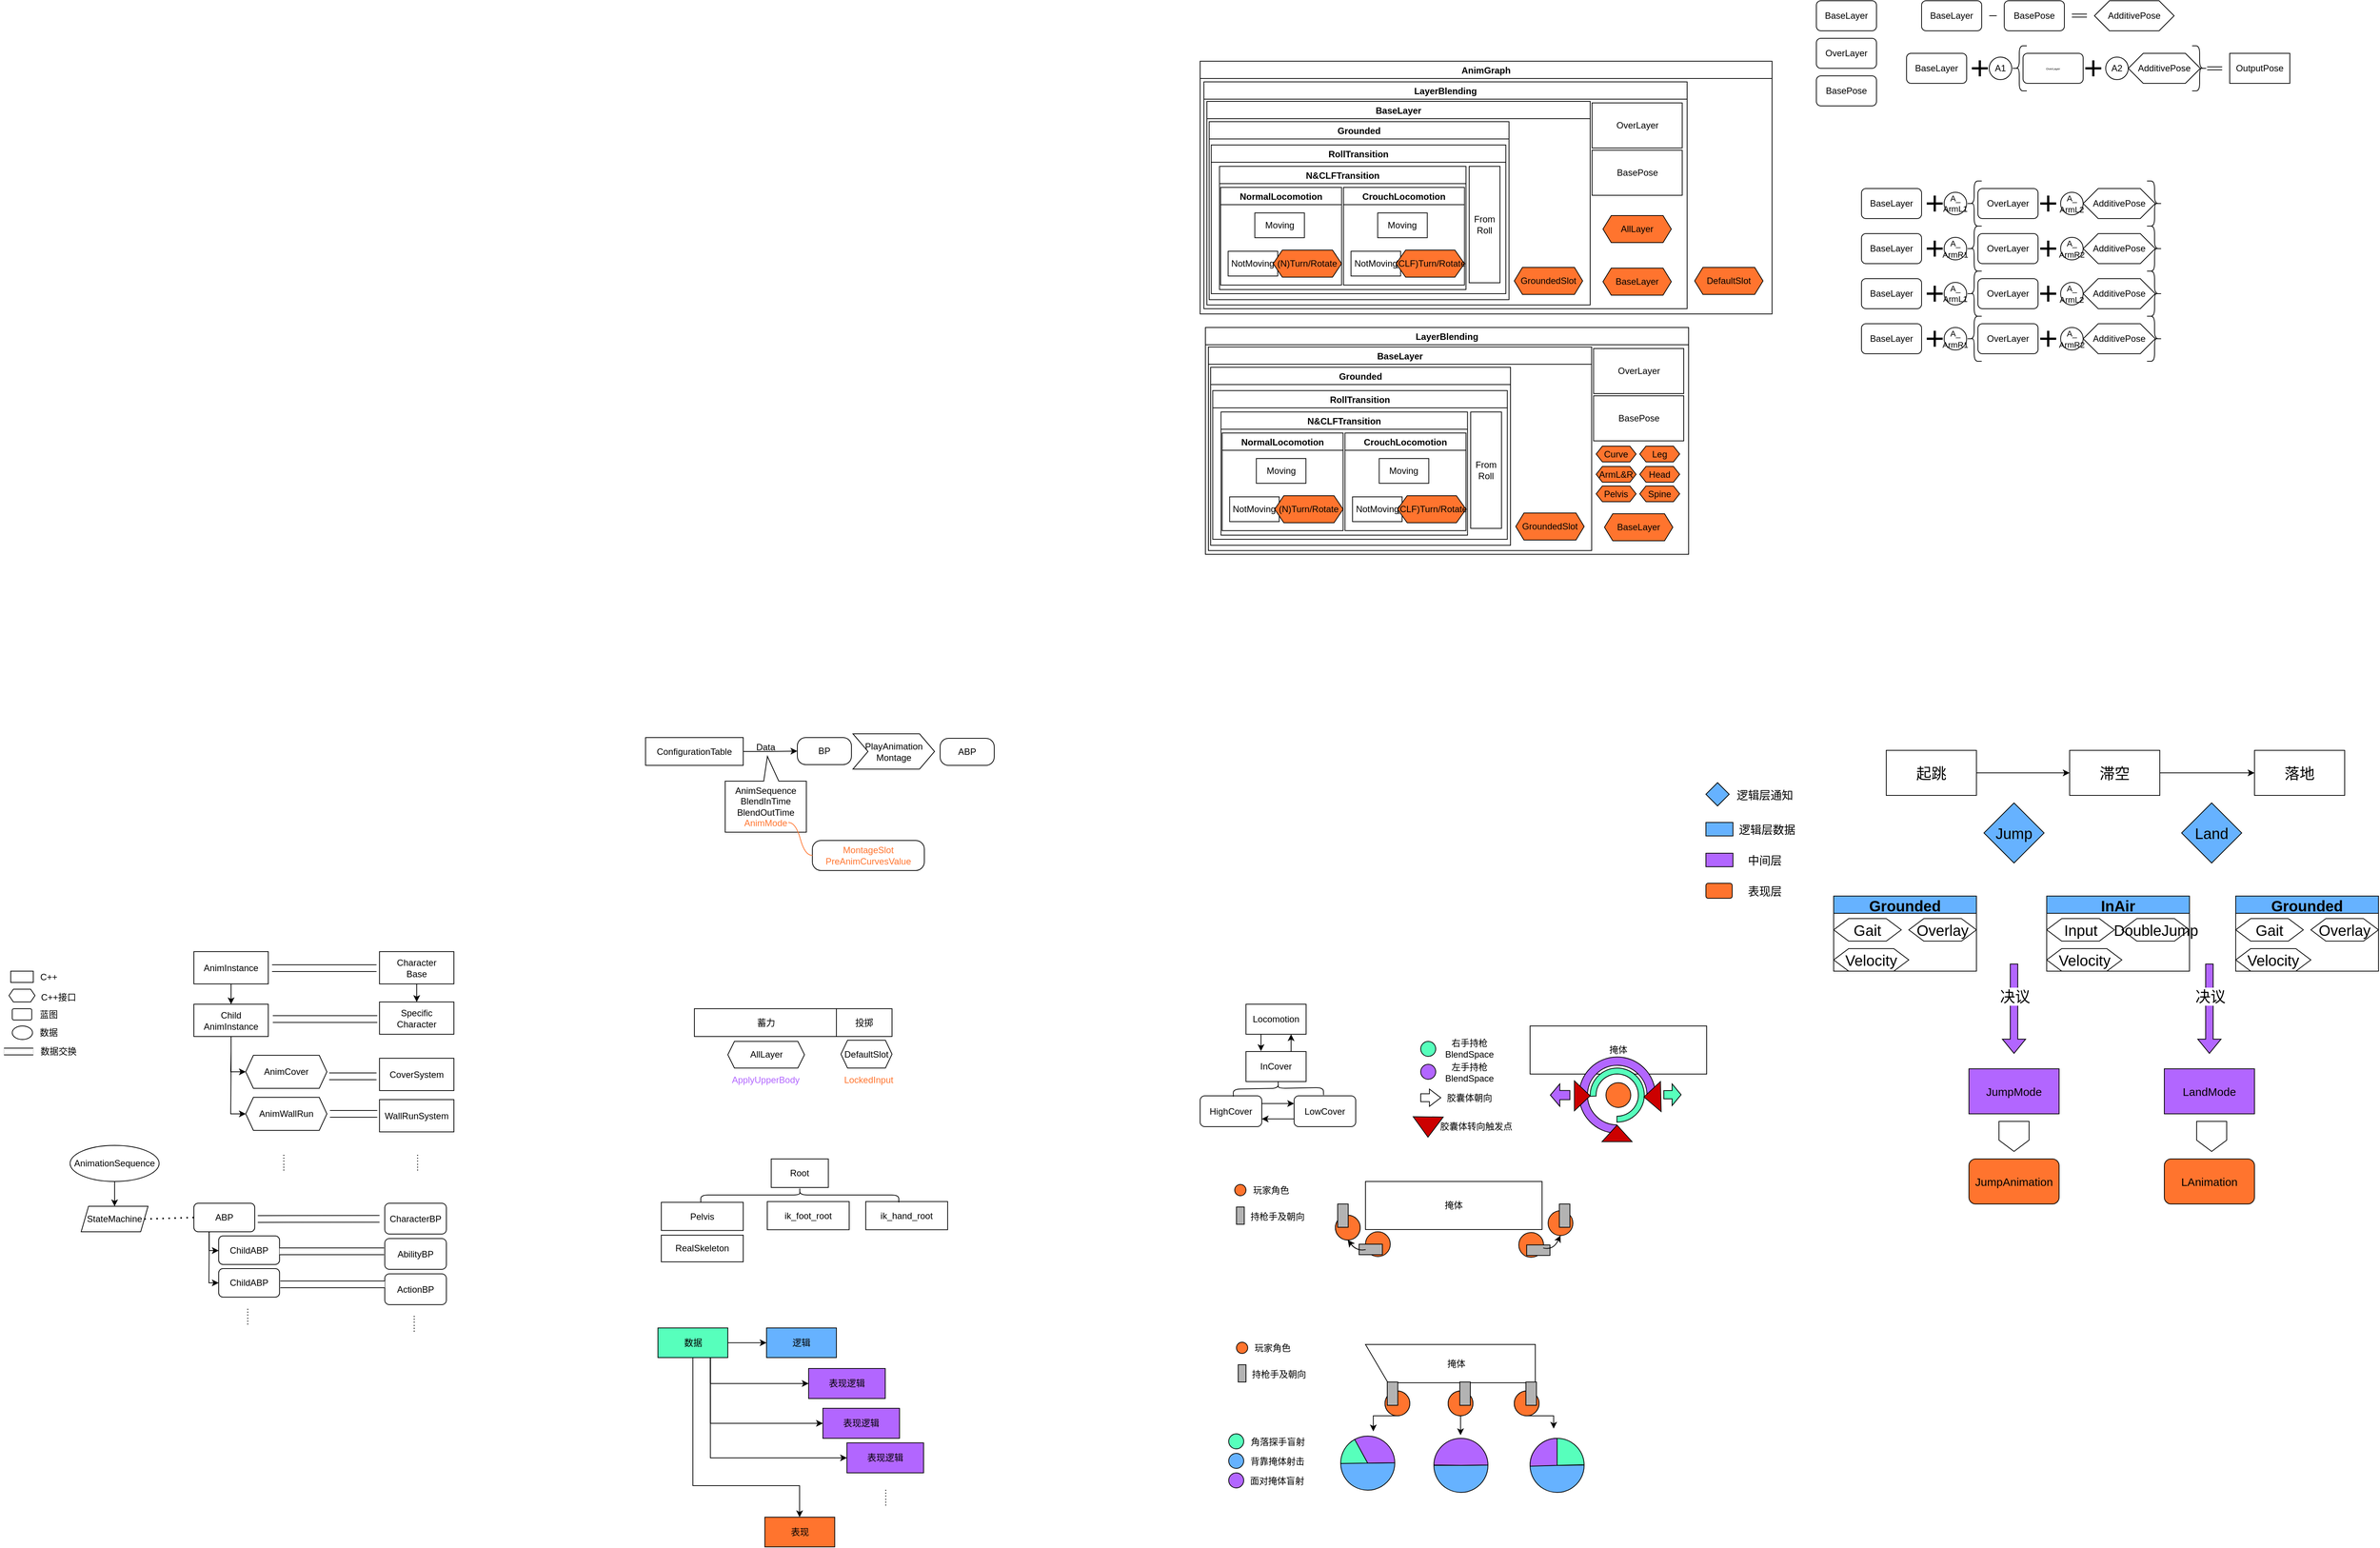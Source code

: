 <mxfile version="17.4.6" type="github">
  <diagram id="vrn0HeVkJkGQ8uHqAP4W" name="Page-1">
    <mxGraphModel dx="3659" dy="641" grid="0" gridSize="10" guides="1" tooltips="1" connect="1" arrows="1" fold="1" page="1" pageScale="1" pageWidth="827" pageHeight="1169" math="0" shadow="0">
      <root>
        <mxCell id="0" />
        <mxCell id="1" parent="0" />
        <mxCell id="hrSe9kSzbhexD2XqMXGz-36" value="" style="shape=manualInput;whiteSpace=wrap;html=1;fillColor=#FFFFFF;rotation=-90;verticalAlign=middle;horizontal=1;" parent="1" vertex="1">
          <mxGeometry x="-462.5" y="1951.5" width="51" height="226" as="geometry" />
        </mxCell>
        <mxCell id="xuFwdp0xskdRImY5IUV7-2" value="BaseLayer" style="rounded=1;whiteSpace=wrap;html=1;" parent="1" vertex="1">
          <mxGeometry x="50" y="250" width="80" height="40" as="geometry" />
        </mxCell>
        <mxCell id="xuFwdp0xskdRImY5IUV7-3" value="OverLayer" style="rounded=1;whiteSpace=wrap;html=1;" parent="1" vertex="1">
          <mxGeometry x="50" y="300" width="80" height="40" as="geometry" />
        </mxCell>
        <mxCell id="xuFwdp0xskdRImY5IUV7-4" value="BasePose" style="rounded=1;whiteSpace=wrap;html=1;" parent="1" vertex="1">
          <mxGeometry x="50" y="350" width="80" height="40" as="geometry" />
        </mxCell>
        <mxCell id="xuFwdp0xskdRImY5IUV7-5" value="BaseLayer" style="rounded=1;whiteSpace=wrap;html=1;" parent="1" vertex="1">
          <mxGeometry x="190" y="250" width="80" height="40" as="geometry" />
        </mxCell>
        <mxCell id="xuFwdp0xskdRImY5IUV7-6" value="BasePose" style="rounded=1;whiteSpace=wrap;html=1;" parent="1" vertex="1">
          <mxGeometry x="300" y="250" width="80" height="40" as="geometry" />
        </mxCell>
        <mxCell id="xuFwdp0xskdRImY5IUV7-7" value="" style="endArrow=none;html=1;rounded=0;" parent="1" edge="1">
          <mxGeometry width="50" height="50" relative="1" as="geometry">
            <mxPoint x="280" y="270" as="sourcePoint" />
            <mxPoint x="290" y="270" as="targetPoint" />
          </mxGeometry>
        </mxCell>
        <mxCell id="xuFwdp0xskdRImY5IUV7-11" value="AdditivePose" style="shape=hexagon;perimeter=hexagonPerimeter2;whiteSpace=wrap;html=1;fixedSize=1;" parent="1" vertex="1">
          <mxGeometry x="420" y="250" width="106" height="40" as="geometry" />
        </mxCell>
        <mxCell id="xuFwdp0xskdRImY5IUV7-12" value="BaseLayer" style="rounded=1;whiteSpace=wrap;html=1;" parent="1" vertex="1">
          <mxGeometry x="170" y="320" width="80" height="40" as="geometry" />
        </mxCell>
        <mxCell id="xuFwdp0xskdRImY5IUV7-13" value="&lt;font style=&quot;font-size: 4px&quot;&gt;OverLayer&lt;/font&gt;" style="rounded=1;whiteSpace=wrap;html=1;fontSize=5;" parent="1" vertex="1">
          <mxGeometry x="325" y="320" width="80" height="40" as="geometry" />
        </mxCell>
        <mxCell id="xuFwdp0xskdRImY5IUV7-14" value="AdditivePose" style="shape=hexagon;perimeter=hexagonPerimeter2;whiteSpace=wrap;html=1;fixedSize=1;" parent="1" vertex="1">
          <mxGeometry x="465" y="320" width="96" height="40" as="geometry" />
        </mxCell>
        <mxCell id="xuFwdp0xskdRImY5IUV7-15" value="" style="shape=umlDestroy;whiteSpace=wrap;html=1;strokeWidth=3;rotation=45;" parent="1" vertex="1">
          <mxGeometry x="411" y="332.5" width="15" height="15" as="geometry" />
        </mxCell>
        <mxCell id="xuFwdp0xskdRImY5IUV7-16" value="" style="shape=umlDestroy;whiteSpace=wrap;html=1;strokeWidth=3;rotation=45;" parent="1" vertex="1">
          <mxGeometry x="260" y="332.5" width="15" height="15" as="geometry" />
        </mxCell>
        <mxCell id="xuFwdp0xskdRImY5IUV7-18" value="" style="shape=link;html=1;rounded=0;" parent="1" edge="1">
          <mxGeometry relative="1" as="geometry">
            <mxPoint x="570" y="340" as="sourcePoint" />
            <mxPoint x="590" y="340" as="targetPoint" />
          </mxGeometry>
        </mxCell>
        <mxCell id="xuFwdp0xskdRImY5IUV7-20" value="" style="shape=link;html=1;rounded=0;" parent="1" edge="1">
          <mxGeometry relative="1" as="geometry">
            <mxPoint x="410" y="269.71" as="sourcePoint" />
            <mxPoint x="390" y="269.71" as="targetPoint" />
          </mxGeometry>
        </mxCell>
        <mxCell id="xuFwdp0xskdRImY5IUV7-22" value="OutputPose" style="rounded=0;whiteSpace=wrap;html=1;" parent="1" vertex="1">
          <mxGeometry x="600" y="320" width="80" height="40" as="geometry" />
        </mxCell>
        <mxCell id="xuFwdp0xskdRImY5IUV7-25" value="" style="shape=curlyBracket;whiteSpace=wrap;html=1;rounded=1;" parent="1" vertex="1">
          <mxGeometry x="310" y="310" width="20" height="60" as="geometry" />
        </mxCell>
        <mxCell id="xuFwdp0xskdRImY5IUV7-26" value="" style="shape=curlyBracket;whiteSpace=wrap;html=1;rounded=1;flipH=1;" parent="1" vertex="1">
          <mxGeometry x="550" y="310" width="20" height="60" as="geometry" />
        </mxCell>
        <mxCell id="xuFwdp0xskdRImY5IUV7-27" value="A1" style="ellipse;whiteSpace=wrap;html=1;aspect=fixed;" parent="1" vertex="1">
          <mxGeometry x="280" y="325" width="30" height="30" as="geometry" />
        </mxCell>
        <mxCell id="xuFwdp0xskdRImY5IUV7-28" value="A2" style="ellipse;whiteSpace=wrap;html=1;aspect=fixed;" parent="1" vertex="1">
          <mxGeometry x="435" y="325" width="30" height="30" as="geometry" />
        </mxCell>
        <mxCell id="xuFwdp0xskdRImY5IUV7-37" value="BaseLayer" style="rounded=1;whiteSpace=wrap;html=1;" parent="1" vertex="1">
          <mxGeometry x="110" y="500" width="80" height="40" as="geometry" />
        </mxCell>
        <mxCell id="xuFwdp0xskdRImY5IUV7-38" value="OverLayer" style="rounded=1;whiteSpace=wrap;html=1;" parent="1" vertex="1">
          <mxGeometry x="265" y="500" width="80" height="40" as="geometry" />
        </mxCell>
        <mxCell id="xuFwdp0xskdRImY5IUV7-39" value="AdditivePose" style="shape=hexagon;perimeter=hexagonPerimeter2;whiteSpace=wrap;html=1;fixedSize=1;" parent="1" vertex="1">
          <mxGeometry x="405" y="500" width="96" height="40" as="geometry" />
        </mxCell>
        <mxCell id="xuFwdp0xskdRImY5IUV7-40" value="" style="shape=umlDestroy;whiteSpace=wrap;html=1;strokeWidth=3;rotation=45;" parent="1" vertex="1">
          <mxGeometry x="351" y="512.5" width="15" height="15" as="geometry" />
        </mxCell>
        <mxCell id="xuFwdp0xskdRImY5IUV7-41" value="" style="shape=umlDestroy;whiteSpace=wrap;html=1;strokeWidth=3;rotation=45;" parent="1" vertex="1">
          <mxGeometry x="200" y="512.5" width="15" height="15" as="geometry" />
        </mxCell>
        <mxCell id="xuFwdp0xskdRImY5IUV7-42" value="" style="shape=curlyBracket;whiteSpace=wrap;html=1;rounded=1;" parent="1" vertex="1">
          <mxGeometry x="250" y="490" width="20" height="60" as="geometry" />
        </mxCell>
        <mxCell id="xuFwdp0xskdRImY5IUV7-43" value="" style="shape=curlyBracket;whiteSpace=wrap;html=1;rounded=1;flipH=1;" parent="1" vertex="1">
          <mxGeometry x="490" y="490" width="20" height="60" as="geometry" />
        </mxCell>
        <mxCell id="xuFwdp0xskdRImY5IUV7-44" value="&lt;p style=&quot;font-size: 11px&quot;&gt;&lt;font style=&quot;font-size: 11px ; line-height: 1&quot;&gt;A_&lt;br style=&quot;font-size: 11px&quot;&gt;&lt;/font&gt;&lt;font style=&quot;font-size: 11px ; line-height: 1&quot;&gt;ArmL1&lt;/font&gt;&lt;/p&gt;" style="ellipse;whiteSpace=wrap;html=1;aspect=fixed;fontSize=9;align=center;" parent="1" vertex="1">
          <mxGeometry x="220" y="505" width="30" height="30" as="geometry" />
        </mxCell>
        <mxCell id="xuFwdp0xskdRImY5IUV7-45" value="&lt;font style=&quot;font-size: 11px ; line-height: 1&quot;&gt;A_&lt;br&gt;&lt;/font&gt;&lt;font style=&quot;font-size: 11px ; line-height: 1&quot;&gt;ArmL2&lt;/font&gt;" style="ellipse;whiteSpace=wrap;html=1;aspect=fixed;" parent="1" vertex="1">
          <mxGeometry x="375" y="505" width="30" height="30" as="geometry" />
        </mxCell>
        <mxCell id="xuFwdp0xskdRImY5IUV7-46" value="BaseLayer" style="rounded=1;whiteSpace=wrap;html=1;" parent="1" vertex="1">
          <mxGeometry x="110" y="560" width="80" height="40" as="geometry" />
        </mxCell>
        <mxCell id="xuFwdp0xskdRImY5IUV7-47" value="OverLayer" style="rounded=1;whiteSpace=wrap;html=1;" parent="1" vertex="1">
          <mxGeometry x="265" y="560" width="80" height="40" as="geometry" />
        </mxCell>
        <mxCell id="xuFwdp0xskdRImY5IUV7-48" value="AdditivePose" style="shape=hexagon;perimeter=hexagonPerimeter2;whiteSpace=wrap;html=1;fixedSize=1;" parent="1" vertex="1">
          <mxGeometry x="405" y="560" width="96" height="40" as="geometry" />
        </mxCell>
        <mxCell id="xuFwdp0xskdRImY5IUV7-49" value="" style="shape=umlDestroy;whiteSpace=wrap;html=1;strokeWidth=3;rotation=45;" parent="1" vertex="1">
          <mxGeometry x="351" y="572.5" width="15" height="15" as="geometry" />
        </mxCell>
        <mxCell id="xuFwdp0xskdRImY5IUV7-50" value="" style="shape=umlDestroy;whiteSpace=wrap;html=1;strokeWidth=3;rotation=45;" parent="1" vertex="1">
          <mxGeometry x="200" y="572.5" width="15" height="15" as="geometry" />
        </mxCell>
        <mxCell id="xuFwdp0xskdRImY5IUV7-51" value="" style="shape=curlyBracket;whiteSpace=wrap;html=1;rounded=1;" parent="1" vertex="1">
          <mxGeometry x="250" y="550" width="20" height="60" as="geometry" />
        </mxCell>
        <mxCell id="xuFwdp0xskdRImY5IUV7-52" value="" style="shape=curlyBracket;whiteSpace=wrap;html=1;rounded=1;flipH=1;" parent="1" vertex="1">
          <mxGeometry x="490" y="550" width="20" height="60" as="geometry" />
        </mxCell>
        <mxCell id="xuFwdp0xskdRImY5IUV7-53" value="&lt;font style=&quot;font-size: 11px ; line-height: 1&quot;&gt;A_&lt;br&gt;&lt;/font&gt;&lt;font style=&quot;font-size: 11px ; line-height: 1&quot;&gt;ArmR1&lt;/font&gt;" style="ellipse;whiteSpace=wrap;html=1;aspect=fixed;" parent="1" vertex="1">
          <mxGeometry x="220" y="565" width="30" height="30" as="geometry" />
        </mxCell>
        <mxCell id="xuFwdp0xskdRImY5IUV7-54" value="&lt;font style=&quot;font-size: 11px ; line-height: 1&quot;&gt;A_&lt;br&gt;&lt;/font&gt;&lt;font style=&quot;font-size: 11px ; line-height: 1&quot;&gt;ArmR2&lt;/font&gt;" style="ellipse;whiteSpace=wrap;html=1;aspect=fixed;" parent="1" vertex="1">
          <mxGeometry x="375" y="565" width="30" height="30" as="geometry" />
        </mxCell>
        <mxCell id="5t36PK5r0zmvd9MRUijt-1" value="BaseLayer" style="rounded=1;whiteSpace=wrap;html=1;" parent="1" vertex="1">
          <mxGeometry x="110" y="620" width="80" height="40" as="geometry" />
        </mxCell>
        <mxCell id="5t36PK5r0zmvd9MRUijt-2" value="OverLayer" style="rounded=1;whiteSpace=wrap;html=1;" parent="1" vertex="1">
          <mxGeometry x="265" y="620" width="80" height="40" as="geometry" />
        </mxCell>
        <mxCell id="5t36PK5r0zmvd9MRUijt-3" value="AdditivePose" style="shape=hexagon;perimeter=hexagonPerimeter2;whiteSpace=wrap;html=1;fixedSize=1;" parent="1" vertex="1">
          <mxGeometry x="405" y="620" width="96" height="40" as="geometry" />
        </mxCell>
        <mxCell id="5t36PK5r0zmvd9MRUijt-4" value="" style="shape=umlDestroy;whiteSpace=wrap;html=1;strokeWidth=3;rotation=45;" parent="1" vertex="1">
          <mxGeometry x="351" y="632.5" width="15" height="15" as="geometry" />
        </mxCell>
        <mxCell id="5t36PK5r0zmvd9MRUijt-5" value="" style="shape=umlDestroy;whiteSpace=wrap;html=1;strokeWidth=3;rotation=45;" parent="1" vertex="1">
          <mxGeometry x="200" y="632.5" width="15" height="15" as="geometry" />
        </mxCell>
        <mxCell id="5t36PK5r0zmvd9MRUijt-6" value="" style="shape=curlyBracket;whiteSpace=wrap;html=1;rounded=1;" parent="1" vertex="1">
          <mxGeometry x="250" y="610" width="20" height="60" as="geometry" />
        </mxCell>
        <mxCell id="5t36PK5r0zmvd9MRUijt-7" value="" style="shape=curlyBracket;whiteSpace=wrap;html=1;rounded=1;flipH=1;" parent="1" vertex="1">
          <mxGeometry x="490" y="610" width="20" height="60" as="geometry" />
        </mxCell>
        <mxCell id="5t36PK5r0zmvd9MRUijt-8" value="&lt;p style=&quot;font-size: 11px&quot;&gt;&lt;font style=&quot;font-size: 11px ; line-height: 1&quot;&gt;A_&lt;br style=&quot;font-size: 11px&quot;&gt;&lt;/font&gt;&lt;font style=&quot;font-size: 11px ; line-height: 1&quot;&gt;ArmL1&lt;/font&gt;&lt;/p&gt;" style="ellipse;whiteSpace=wrap;html=1;aspect=fixed;fontSize=9;align=center;" parent="1" vertex="1">
          <mxGeometry x="220" y="625" width="30" height="30" as="geometry" />
        </mxCell>
        <mxCell id="5t36PK5r0zmvd9MRUijt-9" value="&lt;font style=&quot;font-size: 11px ; line-height: 1&quot;&gt;A_&lt;br&gt;&lt;/font&gt;&lt;font style=&quot;font-size: 11px ; line-height: 1&quot;&gt;ArmL2&lt;/font&gt;" style="ellipse;whiteSpace=wrap;html=1;aspect=fixed;" parent="1" vertex="1">
          <mxGeometry x="375" y="625" width="30" height="30" as="geometry" />
        </mxCell>
        <mxCell id="5t36PK5r0zmvd9MRUijt-10" value="BaseLayer" style="rounded=1;whiteSpace=wrap;html=1;" parent="1" vertex="1">
          <mxGeometry x="110" y="680" width="80" height="40" as="geometry" />
        </mxCell>
        <mxCell id="5t36PK5r0zmvd9MRUijt-11" value="OverLayer" style="rounded=1;whiteSpace=wrap;html=1;" parent="1" vertex="1">
          <mxGeometry x="265" y="680" width="80" height="40" as="geometry" />
        </mxCell>
        <mxCell id="5t36PK5r0zmvd9MRUijt-12" value="AdditivePose" style="shape=hexagon;perimeter=hexagonPerimeter2;whiteSpace=wrap;html=1;fixedSize=1;" parent="1" vertex="1">
          <mxGeometry x="405" y="680" width="96" height="40" as="geometry" />
        </mxCell>
        <mxCell id="5t36PK5r0zmvd9MRUijt-13" value="" style="shape=umlDestroy;whiteSpace=wrap;html=1;strokeWidth=3;rotation=45;" parent="1" vertex="1">
          <mxGeometry x="351" y="692.5" width="15" height="15" as="geometry" />
        </mxCell>
        <mxCell id="5t36PK5r0zmvd9MRUijt-14" value="" style="shape=umlDestroy;whiteSpace=wrap;html=1;strokeWidth=3;rotation=45;" parent="1" vertex="1">
          <mxGeometry x="200" y="692.5" width="15" height="15" as="geometry" />
        </mxCell>
        <mxCell id="5t36PK5r0zmvd9MRUijt-15" value="" style="shape=curlyBracket;whiteSpace=wrap;html=1;rounded=1;" parent="1" vertex="1">
          <mxGeometry x="250" y="670" width="20" height="60" as="geometry" />
        </mxCell>
        <mxCell id="5t36PK5r0zmvd9MRUijt-16" value="" style="shape=curlyBracket;whiteSpace=wrap;html=1;rounded=1;flipH=1;" parent="1" vertex="1">
          <mxGeometry x="490" y="670" width="20" height="60" as="geometry" />
        </mxCell>
        <mxCell id="5t36PK5r0zmvd9MRUijt-17" value="&lt;font style=&quot;font-size: 11px ; line-height: 1&quot;&gt;A_&lt;br&gt;&lt;/font&gt;&lt;font style=&quot;font-size: 11px ; line-height: 1&quot;&gt;ArmR1&lt;/font&gt;" style="ellipse;whiteSpace=wrap;html=1;aspect=fixed;" parent="1" vertex="1">
          <mxGeometry x="220" y="685" width="30" height="30" as="geometry" />
        </mxCell>
        <mxCell id="5t36PK5r0zmvd9MRUijt-18" value="&lt;font style=&quot;font-size: 11px ; line-height: 1&quot;&gt;A_&lt;br&gt;&lt;/font&gt;&lt;font style=&quot;font-size: 11px ; line-height: 1&quot;&gt;ArmR2&lt;/font&gt;" style="ellipse;whiteSpace=wrap;html=1;aspect=fixed;" parent="1" vertex="1">
          <mxGeometry x="375" y="685" width="30" height="30" as="geometry" />
        </mxCell>
        <mxCell id="IGxMuxNKU_5qsN4qUuhu-4" style="edgeStyle=orthogonalEdgeStyle;rounded=0;orthogonalLoop=1;jettySize=auto;html=1;exitX=1;exitY=0.5;exitDx=0;exitDy=0;entryX=0;entryY=0.5;entryDx=0;entryDy=0;fontSize=20;" parent="1" source="IGxMuxNKU_5qsN4qUuhu-1" target="IGxMuxNKU_5qsN4qUuhu-2" edge="1">
          <mxGeometry relative="1" as="geometry" />
        </mxCell>
        <mxCell id="IGxMuxNKU_5qsN4qUuhu-1" value="&lt;font style=&quot;font-size: 20px&quot;&gt;起跳&lt;/font&gt;" style="rounded=0;whiteSpace=wrap;html=1;" parent="1" vertex="1">
          <mxGeometry x="143" y="1248" width="120" height="60" as="geometry" />
        </mxCell>
        <mxCell id="IGxMuxNKU_5qsN4qUuhu-5" style="edgeStyle=orthogonalEdgeStyle;rounded=0;orthogonalLoop=1;jettySize=auto;html=1;exitX=1;exitY=0.5;exitDx=0;exitDy=0;entryX=0;entryY=0.5;entryDx=0;entryDy=0;fontSize=20;" parent="1" source="IGxMuxNKU_5qsN4qUuhu-2" target="IGxMuxNKU_5qsN4qUuhu-3" edge="1">
          <mxGeometry relative="1" as="geometry" />
        </mxCell>
        <mxCell id="IGxMuxNKU_5qsN4qUuhu-2" value="&lt;font style=&quot;font-size: 20px&quot;&gt;滞空&lt;/font&gt;" style="rounded=0;whiteSpace=wrap;html=1;" parent="1" vertex="1">
          <mxGeometry x="387" y="1248" width="120" height="60" as="geometry" />
        </mxCell>
        <mxCell id="IGxMuxNKU_5qsN4qUuhu-3" value="&lt;span style=&quot;font-size: 20px&quot;&gt;落地&lt;/span&gt;" style="rounded=0;whiteSpace=wrap;html=1;" parent="1" vertex="1">
          <mxGeometry x="633" y="1248" width="120" height="60" as="geometry" />
        </mxCell>
        <mxCell id="IGxMuxNKU_5qsN4qUuhu-6" value="Jump" style="rhombus;whiteSpace=wrap;html=1;fontSize=20;fillColor=#66B2FF;" parent="1" vertex="1">
          <mxGeometry x="273" y="1318" width="80" height="80" as="geometry" />
        </mxCell>
        <mxCell id="IGxMuxNKU_5qsN4qUuhu-7" value="Land" style="rhombus;whiteSpace=wrap;html=1;fontSize=20;fillColor=#66B2FF;" parent="1" vertex="1">
          <mxGeometry x="536" y="1318" width="80" height="80" as="geometry" />
        </mxCell>
        <mxCell id="IGxMuxNKU_5qsN4qUuhu-8" value="Grounded" style="swimlane;fontSize=20;fillColor=#66B2FF;" parent="1" vertex="1">
          <mxGeometry x="73" y="1442" width="190" height="100" as="geometry">
            <mxRectangle x="10" y="1340" width="130" height="30" as="alternateBounds" />
          </mxGeometry>
        </mxCell>
        <mxCell id="IGxMuxNKU_5qsN4qUuhu-9" value="Gait" style="shape=hexagon;perimeter=hexagonPerimeter2;whiteSpace=wrap;html=1;fixedSize=1;fontSize=20;" parent="IGxMuxNKU_5qsN4qUuhu-8" vertex="1">
          <mxGeometry y="30" width="90" height="30" as="geometry" />
        </mxCell>
        <mxCell id="IGxMuxNKU_5qsN4qUuhu-12" value="Velocity" style="shape=hexagon;perimeter=hexagonPerimeter2;whiteSpace=wrap;html=1;fixedSize=1;fontSize=20;" parent="IGxMuxNKU_5qsN4qUuhu-8" vertex="1">
          <mxGeometry y="70" width="100" height="30" as="geometry" />
        </mxCell>
        <mxCell id="IGxMuxNKU_5qsN4qUuhu-13" value="Overlay" style="shape=hexagon;perimeter=hexagonPerimeter2;whiteSpace=wrap;html=1;fixedSize=1;fontSize=20;" parent="IGxMuxNKU_5qsN4qUuhu-8" vertex="1">
          <mxGeometry x="100" y="30" width="90" height="30" as="geometry" />
        </mxCell>
        <mxCell id="IGxMuxNKU_5qsN4qUuhu-14" value="InAir" style="swimlane;fontSize=20;fillColor=#66B2FF;" parent="1" vertex="1">
          <mxGeometry x="356.5" y="1442" width="190" height="100" as="geometry">
            <mxRectangle x="10" y="1340" width="130" height="30" as="alternateBounds" />
          </mxGeometry>
        </mxCell>
        <mxCell id="IGxMuxNKU_5qsN4qUuhu-15" value="Input" style="shape=hexagon;perimeter=hexagonPerimeter2;whiteSpace=wrap;html=1;fixedSize=1;fontSize=20;" parent="IGxMuxNKU_5qsN4qUuhu-14" vertex="1">
          <mxGeometry y="30" width="90" height="30" as="geometry" />
        </mxCell>
        <mxCell id="IGxMuxNKU_5qsN4qUuhu-16" value="Velocity" style="shape=hexagon;perimeter=hexagonPerimeter2;whiteSpace=wrap;html=1;fixedSize=1;fontSize=20;" parent="IGxMuxNKU_5qsN4qUuhu-14" vertex="1">
          <mxGeometry y="70" width="100" height="30" as="geometry" />
        </mxCell>
        <mxCell id="IGxMuxNKU_5qsN4qUuhu-17" value="DoubleJump" style="shape=hexagon;perimeter=hexagonPerimeter2;whiteSpace=wrap;html=1;fixedSize=1;fontSize=20;" parent="IGxMuxNKU_5qsN4qUuhu-14" vertex="1">
          <mxGeometry x="100" y="30" width="90" height="30" as="geometry" />
        </mxCell>
        <mxCell id="IGxMuxNKU_5qsN4qUuhu-18" value="Grounded" style="swimlane;fontSize=20;fillColor=#66B2FF;" parent="1" vertex="1">
          <mxGeometry x="608" y="1442" width="190" height="100" as="geometry">
            <mxRectangle x="10" y="1340" width="130" height="30" as="alternateBounds" />
          </mxGeometry>
        </mxCell>
        <mxCell id="IGxMuxNKU_5qsN4qUuhu-19" value="Gait" style="shape=hexagon;perimeter=hexagonPerimeter2;whiteSpace=wrap;html=1;fixedSize=1;fontSize=20;" parent="IGxMuxNKU_5qsN4qUuhu-18" vertex="1">
          <mxGeometry y="30" width="90" height="30" as="geometry" />
        </mxCell>
        <mxCell id="IGxMuxNKU_5qsN4qUuhu-20" value="Velocity" style="shape=hexagon;perimeter=hexagonPerimeter2;whiteSpace=wrap;html=1;fixedSize=1;fontSize=20;" parent="IGxMuxNKU_5qsN4qUuhu-18" vertex="1">
          <mxGeometry y="70" width="100" height="30" as="geometry" />
        </mxCell>
        <mxCell id="IGxMuxNKU_5qsN4qUuhu-21" value="Overlay" style="shape=hexagon;perimeter=hexagonPerimeter2;whiteSpace=wrap;html=1;fixedSize=1;fontSize=20;" parent="IGxMuxNKU_5qsN4qUuhu-18" vertex="1">
          <mxGeometry x="100" y="30" width="90" height="30" as="geometry" />
        </mxCell>
        <mxCell id="IGxMuxNKU_5qsN4qUuhu-22" value="" style="shape=flexArrow;endArrow=classic;html=1;rounded=0;fontSize=20;fillColor=#B266FF;" parent="1" edge="1">
          <mxGeometry width="50" height="50" relative="1" as="geometry">
            <mxPoint x="313" y="1532" as="sourcePoint" />
            <mxPoint x="313" y="1652" as="targetPoint" />
          </mxGeometry>
        </mxCell>
        <mxCell id="IGxMuxNKU_5qsN4qUuhu-23" value="决议" style="edgeLabel;html=1;align=center;verticalAlign=middle;resizable=0;points=[];fontSize=20;" parent="IGxMuxNKU_5qsN4qUuhu-22" vertex="1" connectable="0">
          <mxGeometry x="-0.283" y="1" relative="1" as="geometry">
            <mxPoint as="offset" />
          </mxGeometry>
        </mxCell>
        <mxCell id="IGxMuxNKU_5qsN4qUuhu-24" value="" style="shape=flexArrow;endArrow=classic;html=1;rounded=0;fontSize=20;fillColor=#B266FF;" parent="1" edge="1">
          <mxGeometry width="50" height="50" relative="1" as="geometry">
            <mxPoint x="573" y="1532" as="sourcePoint" />
            <mxPoint x="573" y="1652" as="targetPoint" />
          </mxGeometry>
        </mxCell>
        <mxCell id="IGxMuxNKU_5qsN4qUuhu-25" value="决议" style="edgeLabel;html=1;align=center;verticalAlign=middle;resizable=0;points=[];fontSize=20;" parent="IGxMuxNKU_5qsN4qUuhu-24" vertex="1" connectable="0">
          <mxGeometry x="-0.283" y="1" relative="1" as="geometry">
            <mxPoint as="offset" />
          </mxGeometry>
        </mxCell>
        <mxCell id="IGxMuxNKU_5qsN4qUuhu-26" value="&lt;font style=&quot;font-size: 15px&quot;&gt;JumpMode&lt;/font&gt;" style="rounded=0;whiteSpace=wrap;html=1;fillColor=#B266FF;" parent="1" vertex="1">
          <mxGeometry x="253" y="1672" width="120" height="60" as="geometry" />
        </mxCell>
        <mxCell id="IGxMuxNKU_5qsN4qUuhu-27" value="&lt;font style=&quot;font-size: 15px&quot;&gt;LandMode&lt;/font&gt;" style="rounded=0;whiteSpace=wrap;html=1;fillColor=#B266FF;" parent="1" vertex="1">
          <mxGeometry x="513" y="1672" width="120" height="60" as="geometry" />
        </mxCell>
        <mxCell id="IGxMuxNKU_5qsN4qUuhu-28" value="" style="shape=offPageConnector;whiteSpace=wrap;html=1;fontSize=15;" parent="1" vertex="1">
          <mxGeometry x="293" y="1742" width="40" height="40" as="geometry" />
        </mxCell>
        <mxCell id="IGxMuxNKU_5qsN4qUuhu-29" value="" style="shape=offPageConnector;whiteSpace=wrap;html=1;fontSize=15;" parent="1" vertex="1">
          <mxGeometry x="556" y="1742" width="40" height="40" as="geometry" />
        </mxCell>
        <mxCell id="IGxMuxNKU_5qsN4qUuhu-30" value="JumpAnimation" style="rounded=1;whiteSpace=wrap;html=1;fontSize=15;fillColor=#FF742E;" parent="1" vertex="1">
          <mxGeometry x="253" y="1792" width="120" height="60" as="geometry" />
        </mxCell>
        <mxCell id="IGxMuxNKU_5qsN4qUuhu-31" value="LAnimation" style="rounded=1;whiteSpace=wrap;html=1;fontSize=15;fillColor=#FF742E;" parent="1" vertex="1">
          <mxGeometry x="513" y="1792" width="120" height="60" as="geometry" />
        </mxCell>
        <mxCell id="IGxMuxNKU_5qsN4qUuhu-32" value="" style="rhombus;whiteSpace=wrap;html=1;fontSize=15;fillColor=#66B2FF;" parent="1" vertex="1">
          <mxGeometry x="-97" y="1291" width="31" height="31" as="geometry" />
        </mxCell>
        <mxCell id="IGxMuxNKU_5qsN4qUuhu-33" value="逻辑层通知" style="text;html=1;strokeColor=none;fillColor=none;align=center;verticalAlign=middle;whiteSpace=wrap;rounded=0;fontSize=15;" parent="1" vertex="1">
          <mxGeometry x="-69" y="1292" width="101" height="30" as="geometry" />
        </mxCell>
        <mxCell id="IGxMuxNKU_5qsN4qUuhu-34" value="" style="rounded=0;whiteSpace=wrap;html=1;fontSize=15;fillColor=#66B2FF;" parent="1" vertex="1">
          <mxGeometry x="-97" y="1344" width="36" height="18" as="geometry" />
        </mxCell>
        <mxCell id="IGxMuxNKU_5qsN4qUuhu-35" value="逻辑层数据" style="text;html=1;strokeColor=none;fillColor=none;align=center;verticalAlign=middle;whiteSpace=wrap;rounded=0;fontSize=15;" parent="1" vertex="1">
          <mxGeometry x="-66" y="1338" width="101" height="30" as="geometry" />
        </mxCell>
        <mxCell id="IGxMuxNKU_5qsN4qUuhu-37" value="" style="rounded=0;whiteSpace=wrap;html=1;fontSize=15;fillColor=#B266FF;" parent="1" vertex="1">
          <mxGeometry x="-97" y="1385" width="36" height="18" as="geometry" />
        </mxCell>
        <mxCell id="IGxMuxNKU_5qsN4qUuhu-38" value="中间层" style="text;html=1;strokeColor=none;fillColor=none;align=center;verticalAlign=middle;whiteSpace=wrap;rounded=0;fontSize=15;" parent="1" vertex="1">
          <mxGeometry x="-69" y="1379" width="101" height="30" as="geometry" />
        </mxCell>
        <mxCell id="IGxMuxNKU_5qsN4qUuhu-39" value="" style="rounded=1;whiteSpace=wrap;html=1;fontSize=15;fillColor=#FF742E;" parent="1" vertex="1">
          <mxGeometry x="-97" y="1425" width="35" height="20" as="geometry" />
        </mxCell>
        <mxCell id="IGxMuxNKU_5qsN4qUuhu-40" value="表现层" style="text;html=1;strokeColor=none;fillColor=none;align=center;verticalAlign=middle;whiteSpace=wrap;rounded=0;fontSize=15;" parent="1" vertex="1">
          <mxGeometry x="-69" y="1420" width="101" height="30" as="geometry" />
        </mxCell>
        <mxCell id="hrSe9kSzbhexD2XqMXGz-7" style="edgeStyle=orthogonalEdgeStyle;rounded=0;orthogonalLoop=1;jettySize=auto;html=1;exitX=0.25;exitY=1;exitDx=0;exitDy=0;" parent="1" source="hrSe9kSzbhexD2XqMXGz-1" edge="1">
          <mxGeometry relative="1" as="geometry">
            <mxPoint x="-689.069" y="1648.345" as="targetPoint" />
          </mxGeometry>
        </mxCell>
        <mxCell id="hrSe9kSzbhexD2XqMXGz-1" value="Locomotion" style="rounded=0;whiteSpace=wrap;html=1;" parent="1" vertex="1">
          <mxGeometry x="-709" y="1586" width="80" height="40" as="geometry" />
        </mxCell>
        <mxCell id="hrSe9kSzbhexD2XqMXGz-8" style="edgeStyle=orthogonalEdgeStyle;rounded=0;orthogonalLoop=1;jettySize=auto;html=1;exitX=0.75;exitY=0;exitDx=0;exitDy=0;entryX=0.75;entryY=1;entryDx=0;entryDy=0;" parent="1" source="hrSe9kSzbhexD2XqMXGz-3" target="hrSe9kSzbhexD2XqMXGz-1" edge="1">
          <mxGeometry relative="1" as="geometry" />
        </mxCell>
        <mxCell id="hrSe9kSzbhexD2XqMXGz-3" value="InCover" style="rounded=0;whiteSpace=wrap;html=1;" parent="1" vertex="1">
          <mxGeometry x="-709" y="1649" width="80" height="40" as="geometry" />
        </mxCell>
        <mxCell id="hrSe9kSzbhexD2XqMXGz-10" style="edgeStyle=orthogonalEdgeStyle;rounded=0;orthogonalLoop=1;jettySize=auto;html=1;exitX=1;exitY=0.25;exitDx=0;exitDy=0;entryX=0;entryY=0.25;entryDx=0;entryDy=0;" parent="1" source="hrSe9kSzbhexD2XqMXGz-4" target="hrSe9kSzbhexD2XqMXGz-5" edge="1">
          <mxGeometry relative="1" as="geometry" />
        </mxCell>
        <mxCell id="hrSe9kSzbhexD2XqMXGz-4" value="HighCover" style="rounded=1;whiteSpace=wrap;html=1;" parent="1" vertex="1">
          <mxGeometry x="-770" y="1708" width="82" height="41" as="geometry" />
        </mxCell>
        <mxCell id="hrSe9kSzbhexD2XqMXGz-11" style="edgeStyle=orthogonalEdgeStyle;rounded=0;orthogonalLoop=1;jettySize=auto;html=1;exitX=0;exitY=0.75;exitDx=0;exitDy=0;entryX=1;entryY=0.75;entryDx=0;entryDy=0;" parent="1" source="hrSe9kSzbhexD2XqMXGz-5" target="hrSe9kSzbhexD2XqMXGz-4" edge="1">
          <mxGeometry relative="1" as="geometry" />
        </mxCell>
        <mxCell id="hrSe9kSzbhexD2XqMXGz-5" value="LowCover" style="rounded=1;whiteSpace=wrap;html=1;" parent="1" vertex="1">
          <mxGeometry x="-645" y="1708" width="82" height="41" as="geometry" />
        </mxCell>
        <mxCell id="hrSe9kSzbhexD2XqMXGz-9" value="" style="shape=curlyBracket;whiteSpace=wrap;html=1;rounded=1;flipH=1;rotation=-91;" parent="1" vertex="1">
          <mxGeometry x="-676" y="1638" width="20" height="120" as="geometry" />
        </mxCell>
        <mxCell id="hrSe9kSzbhexD2XqMXGz-12" value="掩体" style="rounded=0;whiteSpace=wrap;html=1;" parent="1" vertex="1">
          <mxGeometry x="-550" y="1822" width="235" height="64" as="geometry" />
        </mxCell>
        <mxCell id="hrSe9kSzbhexD2XqMXGz-13" value="" style="ellipse;whiteSpace=wrap;html=1;aspect=fixed;fillColor=#FF742E;" parent="1" vertex="1">
          <mxGeometry x="-550" y="1889" width="33" height="33" as="geometry" />
        </mxCell>
        <mxCell id="hrSe9kSzbhexD2XqMXGz-14" value="" style="ellipse;whiteSpace=wrap;html=1;aspect=fixed;" parent="1" vertex="1">
          <mxGeometry x="-590" y="1867" width="33" height="33" as="geometry" />
        </mxCell>
        <mxCell id="hrSe9kSzbhexD2XqMXGz-15" value="" style="curved=1;endArrow=classic;html=1;rounded=0;exitX=0.009;exitY=0.721;exitDx=0;exitDy=0;entryX=0.5;entryY=1;entryDx=0;entryDy=0;exitPerimeter=0;" parent="1" source="hrSe9kSzbhexD2XqMXGz-13" target="hrSe9kSzbhexD2XqMXGz-14" edge="1">
          <mxGeometry width="50" height="50" relative="1" as="geometry">
            <mxPoint x="-429" y="1871" as="sourcePoint" />
            <mxPoint x="-379" y="1821" as="targetPoint" />
            <Array as="points">
              <mxPoint x="-562" y="1915" />
            </Array>
          </mxGeometry>
        </mxCell>
        <mxCell id="hrSe9kSzbhexD2XqMXGz-17" value="" style="ellipse;whiteSpace=wrap;html=1;aspect=fixed;fillColor=#FF742E;" parent="1" vertex="1">
          <mxGeometry x="-590" y="1867" width="33" height="33" as="geometry" />
        </mxCell>
        <mxCell id="hrSe9kSzbhexD2XqMXGz-18" value="" style="ellipse;whiteSpace=wrap;html=1;aspect=fixed;fillColor=#FF742E;" parent="1" vertex="1">
          <mxGeometry x="-307" y="1861" width="33" height="33" as="geometry" />
        </mxCell>
        <mxCell id="hrSe9kSzbhexD2XqMXGz-20" value="" style="ellipse;whiteSpace=wrap;html=1;aspect=fixed;fillColor=#FF742E;" parent="1" vertex="1">
          <mxGeometry x="-346" y="1890" width="33" height="33" as="geometry" />
        </mxCell>
        <mxCell id="hrSe9kSzbhexD2XqMXGz-21" value="" style="rounded=0;whiteSpace=wrap;html=1;" parent="1" vertex="1">
          <mxGeometry x="-587" y="1852" width="14" height="31" as="geometry" />
        </mxCell>
        <mxCell id="hrSe9kSzbhexD2XqMXGz-22" value="" style="rounded=0;whiteSpace=wrap;html=1;rotation=-90;fillColor=#B3B3B3;" parent="1" vertex="1">
          <mxGeometry x="-550" y="1897" width="14" height="31" as="geometry" />
        </mxCell>
        <mxCell id="hrSe9kSzbhexD2XqMXGz-16" value="" style="curved=1;endArrow=classic;html=1;rounded=0;exitX=0.009;exitY=0.721;exitDx=0;exitDy=0;entryX=0.5;entryY=1;entryDx=0;entryDy=0;exitPerimeter=0;" parent="1" target="hrSe9kSzbhexD2XqMXGz-17" edge="1">
          <mxGeometry width="50" height="50" relative="1" as="geometry">
            <mxPoint x="-549.703" y="1912.793" as="sourcePoint" />
            <mxPoint x="-379" y="1821" as="targetPoint" />
            <Array as="points">
              <mxPoint x="-562" y="1915" />
            </Array>
          </mxGeometry>
        </mxCell>
        <mxCell id="hrSe9kSzbhexD2XqMXGz-23" value="" style="rounded=0;whiteSpace=wrap;html=1;fillColor=#B3B3B3;" parent="1" vertex="1">
          <mxGeometry x="-587" y="1852" width="14" height="31" as="geometry" />
        </mxCell>
        <mxCell id="hrSe9kSzbhexD2XqMXGz-24" value="" style="rounded=0;whiteSpace=wrap;html=1;fillColor=#B3B3B3;" parent="1" vertex="1">
          <mxGeometry x="-292" y="1852" width="14" height="31" as="geometry" />
        </mxCell>
        <mxCell id="hrSe9kSzbhexD2XqMXGz-25" value="" style="rounded=0;whiteSpace=wrap;html=1;rotation=90;fillColor=#B3B3B3;" parent="1" vertex="1">
          <mxGeometry x="-327" y="1898" width="14" height="31" as="geometry" />
        </mxCell>
        <mxCell id="hrSe9kSzbhexD2XqMXGz-19" value="" style="curved=1;endArrow=classic;html=1;rounded=0;entryX=0.5;entryY=1;entryDx=0;entryDy=0;" parent="1" source="hrSe9kSzbhexD2XqMXGz-20" target="hrSe9kSzbhexD2XqMXGz-18" edge="1">
          <mxGeometry width="50" height="50" relative="1" as="geometry">
            <mxPoint x="-306.703" y="1941.793" as="sourcePoint" />
            <mxPoint x="-136" y="1850" as="targetPoint" />
            <Array as="points">
              <mxPoint x="-300" y="1914" />
            </Array>
          </mxGeometry>
        </mxCell>
        <mxCell id="hrSe9kSzbhexD2XqMXGz-26" value="" style="ellipse;whiteSpace=wrap;html=1;aspect=fixed;fillColor=#FF742E;" parent="1" vertex="1">
          <mxGeometry x="-724" y="1826" width="15" height="15" as="geometry" />
        </mxCell>
        <mxCell id="hrSe9kSzbhexD2XqMXGz-27" value="玩家角色" style="text;html=1;strokeColor=none;fillColor=none;align=center;verticalAlign=middle;whiteSpace=wrap;rounded=0;" parent="1" vertex="1">
          <mxGeometry x="-709" y="1824" width="67" height="19" as="geometry" />
        </mxCell>
        <mxCell id="hrSe9kSzbhexD2XqMXGz-28" value="" style="rounded=0;whiteSpace=wrap;html=1;fillColor=#B3B3B3;" parent="1" vertex="1">
          <mxGeometry x="-721.69" y="1856" width="10.39" height="23" as="geometry" />
        </mxCell>
        <mxCell id="hrSe9kSzbhexD2XqMXGz-29" value="持枪手及朝向" style="text;html=1;strokeColor=none;fillColor=none;align=center;verticalAlign=middle;whiteSpace=wrap;rounded=0;" parent="1" vertex="1">
          <mxGeometry x="-709" y="1859" width="84" height="19" as="geometry" />
        </mxCell>
        <mxCell id="hrSe9kSzbhexD2XqMXGz-31" value="" style="ellipse;whiteSpace=wrap;html=1;aspect=fixed;" parent="1" vertex="1">
          <mxGeometry x="-352" y="2101" width="33" height="33" as="geometry" />
        </mxCell>
        <mxCell id="hrSe9kSzbhexD2XqMXGz-61" style="edgeStyle=orthogonalEdgeStyle;rounded=0;orthogonalLoop=1;jettySize=auto;html=1;exitX=0.5;exitY=1;exitDx=0;exitDy=0;" parent="1" source="hrSe9kSzbhexD2XqMXGz-32" edge="1">
          <mxGeometry relative="1" as="geometry">
            <mxPoint x="-299.575" y="2151.057" as="targetPoint" />
          </mxGeometry>
        </mxCell>
        <mxCell id="hrSe9kSzbhexD2XqMXGz-32" value="" style="ellipse;whiteSpace=wrap;html=1;aspect=fixed;fillColor=#FF742E;" parent="1" vertex="1">
          <mxGeometry x="-352" y="2101" width="33" height="33" as="geometry" />
        </mxCell>
        <mxCell id="hrSe9kSzbhexD2XqMXGz-34" value="" style="rounded=0;whiteSpace=wrap;html=1;fillColor=#B3B3B3;" parent="1" vertex="1">
          <mxGeometry x="-336.5" y="2089" width="14" height="31" as="geometry" />
        </mxCell>
        <mxCell id="hrSe9kSzbhexD2XqMXGz-37" value="掩体" style="text;html=1;strokeColor=none;fillColor=none;align=center;verticalAlign=middle;whiteSpace=wrap;rounded=0;" parent="1" vertex="1">
          <mxGeometry x="-459" y="2049.5" width="60" height="30" as="geometry" />
        </mxCell>
        <mxCell id="hrSe9kSzbhexD2XqMXGz-38" value="" style="ellipse;whiteSpace=wrap;html=1;aspect=fixed;" parent="1" vertex="1">
          <mxGeometry x="-440" y="2101" width="33" height="33" as="geometry" />
        </mxCell>
        <mxCell id="hrSe9kSzbhexD2XqMXGz-60" style="edgeStyle=orthogonalEdgeStyle;rounded=0;orthogonalLoop=1;jettySize=auto;html=1;exitX=0.5;exitY=1;exitDx=0;exitDy=0;" parent="1" source="hrSe9kSzbhexD2XqMXGz-39" edge="1">
          <mxGeometry relative="1" as="geometry">
            <mxPoint x="-423.483" y="2159.793" as="targetPoint" />
          </mxGeometry>
        </mxCell>
        <mxCell id="hrSe9kSzbhexD2XqMXGz-39" value="" style="ellipse;whiteSpace=wrap;html=1;aspect=fixed;fillColor=#FF742E;" parent="1" vertex="1">
          <mxGeometry x="-440" y="2101" width="33" height="33" as="geometry" />
        </mxCell>
        <mxCell id="hrSe9kSzbhexD2XqMXGz-40" value="" style="rounded=0;whiteSpace=wrap;html=1;fillColor=#B3B3B3;" parent="1" vertex="1">
          <mxGeometry x="-424.5" y="2089" width="14" height="31" as="geometry" />
        </mxCell>
        <mxCell id="hrSe9kSzbhexD2XqMXGz-41" value="" style="ellipse;whiteSpace=wrap;html=1;aspect=fixed;" parent="1" vertex="1">
          <mxGeometry x="-524" y="2101" width="33" height="33" as="geometry" />
        </mxCell>
        <mxCell id="hrSe9kSzbhexD2XqMXGz-59" style="edgeStyle=orthogonalEdgeStyle;rounded=0;orthogonalLoop=1;jettySize=auto;html=1;exitX=0.5;exitY=1;exitDx=0;exitDy=0;" parent="1" source="hrSe9kSzbhexD2XqMXGz-42" edge="1">
          <mxGeometry relative="1" as="geometry">
            <mxPoint x="-539.575" y="2154.736" as="targetPoint" />
          </mxGeometry>
        </mxCell>
        <mxCell id="hrSe9kSzbhexD2XqMXGz-42" value="" style="ellipse;whiteSpace=wrap;html=1;aspect=fixed;fillColor=#FF742E;" parent="1" vertex="1">
          <mxGeometry x="-524" y="2101" width="33" height="33" as="geometry" />
        </mxCell>
        <mxCell id="hrSe9kSzbhexD2XqMXGz-43" value="" style="rounded=0;whiteSpace=wrap;html=1;fillColor=#B3B3B3;" parent="1" vertex="1">
          <mxGeometry x="-521" y="2089" width="14" height="31" as="geometry" />
        </mxCell>
        <mxCell id="hrSe9kSzbhexD2XqMXGz-46" value="" style="verticalLabelPosition=bottom;verticalAlign=top;html=1;shape=mxgraph.basic.pie;startAngle=0.248;endAngle=0.75;fillColor=#66B2FF;" parent="1" vertex="1">
          <mxGeometry x="-583" y="2161" width="72" height="72" as="geometry" />
        </mxCell>
        <mxCell id="hrSe9kSzbhexD2XqMXGz-48" value="" style="verticalLabelPosition=bottom;verticalAlign=top;html=1;shape=mxgraph.basic.pie;startAngle=0.748;endAngle=0.922;fillColor=#57FFBC;" parent="1" vertex="1">
          <mxGeometry x="-583" y="2161" width="72" height="72" as="geometry" />
        </mxCell>
        <mxCell id="hrSe9kSzbhexD2XqMXGz-49" value="" style="verticalLabelPosition=bottom;verticalAlign=top;html=1;shape=mxgraph.basic.pie;startAngle=0.92;endAngle=0.248;fillColor=#B266FF;" parent="1" vertex="1">
          <mxGeometry x="-583" y="2161" width="72" height="72" as="geometry" />
        </mxCell>
        <mxCell id="hrSe9kSzbhexD2XqMXGz-53" value="" style="verticalLabelPosition=bottom;verticalAlign=top;html=1;shape=mxgraph.basic.pie;startAngle=0.248;endAngle=0.75;fillColor=#66B2FF;" parent="1" vertex="1">
          <mxGeometry x="-459" y="2164" width="72" height="72" as="geometry" />
        </mxCell>
        <mxCell id="hrSe9kSzbhexD2XqMXGz-55" value="" style="verticalLabelPosition=bottom;verticalAlign=top;html=1;shape=mxgraph.basic.pie;startAngle=0.752;endAngle=0.248;fillColor=#B266FF;" parent="1" vertex="1">
          <mxGeometry x="-459" y="2164" width="72" height="72" as="geometry" />
        </mxCell>
        <mxCell id="hrSe9kSzbhexD2XqMXGz-56" value="" style="verticalLabelPosition=bottom;verticalAlign=top;html=1;shape=mxgraph.basic.pie;startAngle=0.248;endAngle=0.75;fillColor=#66B2FF;" parent="1" vertex="1">
          <mxGeometry x="-331" y="2164" width="72" height="72" as="geometry" />
        </mxCell>
        <mxCell id="hrSe9kSzbhexD2XqMXGz-57" value="" style="verticalLabelPosition=bottom;verticalAlign=top;html=1;shape=mxgraph.basic.pie;startAngle=0.748;endAngle=0.246;fillColor=#57FFBC;" parent="1" vertex="1">
          <mxGeometry x="-331" y="2164" width="72" height="72" as="geometry" />
        </mxCell>
        <mxCell id="hrSe9kSzbhexD2XqMXGz-58" value="" style="verticalLabelPosition=bottom;verticalAlign=top;html=1;shape=mxgraph.basic.pie;startAngle=0.745;endAngle=0;fillColor=#B266FF;" parent="1" vertex="1">
          <mxGeometry x="-331" y="2164" width="72" height="72" as="geometry" />
        </mxCell>
        <mxCell id="hrSe9kSzbhexD2XqMXGz-62" value="" style="ellipse;whiteSpace=wrap;html=1;aspect=fixed;fillColor=#FF742E;" parent="1" vertex="1">
          <mxGeometry x="-721.69" y="2036" width="15" height="15" as="geometry" />
        </mxCell>
        <mxCell id="hrSe9kSzbhexD2XqMXGz-63" value="玩家角色" style="text;html=1;strokeColor=none;fillColor=none;align=center;verticalAlign=middle;whiteSpace=wrap;rounded=0;" parent="1" vertex="1">
          <mxGeometry x="-706.69" y="2034" width="67" height="19" as="geometry" />
        </mxCell>
        <mxCell id="hrSe9kSzbhexD2XqMXGz-64" value="" style="rounded=0;whiteSpace=wrap;html=1;fillColor=#B3B3B3;" parent="1" vertex="1">
          <mxGeometry x="-719.38" y="2066" width="10.39" height="23" as="geometry" />
        </mxCell>
        <mxCell id="hrSe9kSzbhexD2XqMXGz-65" value="持枪手及朝向" style="text;html=1;strokeColor=none;fillColor=none;align=center;verticalAlign=middle;whiteSpace=wrap;rounded=0;" parent="1" vertex="1">
          <mxGeometry x="-706.69" y="2069" width="84" height="19" as="geometry" />
        </mxCell>
        <mxCell id="hrSe9kSzbhexD2XqMXGz-66" value="" style="ellipse;whiteSpace=wrap;html=1;aspect=fixed;fillColor=#57FFBC;" parent="1" vertex="1">
          <mxGeometry x="-732" y="2158" width="20" height="20" as="geometry" />
        </mxCell>
        <mxCell id="hrSe9kSzbhexD2XqMXGz-67" value="角落探手盲射" style="text;html=1;strokeColor=none;fillColor=none;align=center;verticalAlign=middle;whiteSpace=wrap;rounded=0;" parent="1" vertex="1">
          <mxGeometry x="-709.5" y="2159" width="84.5" height="19" as="geometry" />
        </mxCell>
        <mxCell id="hrSe9kSzbhexD2XqMXGz-68" value="" style="ellipse;whiteSpace=wrap;html=1;aspect=fixed;fillColor=#66B2FF;" parent="1" vertex="1">
          <mxGeometry x="-732" y="2184" width="20" height="20" as="geometry" />
        </mxCell>
        <mxCell id="hrSe9kSzbhexD2XqMXGz-69" value="背靠掩体射击" style="text;html=1;strokeColor=none;fillColor=none;align=center;verticalAlign=middle;whiteSpace=wrap;rounded=0;" parent="1" vertex="1">
          <mxGeometry x="-709.5" y="2185" width="83.5" height="19" as="geometry" />
        </mxCell>
        <mxCell id="hrSe9kSzbhexD2XqMXGz-70" value="" style="ellipse;whiteSpace=wrap;html=1;aspect=fixed;fillColor=#B266FF;" parent="1" vertex="1">
          <mxGeometry x="-732" y="2210" width="20" height="20" as="geometry" />
        </mxCell>
        <mxCell id="hrSe9kSzbhexD2XqMXGz-71" value="面对掩体盲射" style="text;html=1;strokeColor=none;fillColor=none;align=center;verticalAlign=middle;whiteSpace=wrap;rounded=0;" parent="1" vertex="1">
          <mxGeometry x="-709.5" y="2211" width="82.5" height="19" as="geometry" />
        </mxCell>
        <mxCell id="hrSe9kSzbhexD2XqMXGz-74" value="掩体" style="rounded=0;whiteSpace=wrap;html=1;" parent="1" vertex="1">
          <mxGeometry x="-331" y="1615" width="235" height="64" as="geometry" />
        </mxCell>
        <mxCell id="hrSe9kSzbhexD2XqMXGz-75" value="" style="ellipse;whiteSpace=wrap;html=1;aspect=fixed;fillColor=#FF742E;" parent="1" vertex="1">
          <mxGeometry x="-230" y="1690.5" width="33" height="33" as="geometry" />
        </mxCell>
        <mxCell id="hrSe9kSzbhexD2XqMXGz-76" value="" style="rounded=0;whiteSpace=wrap;html=1;fillColor=#B3B3B3;" parent="1" vertex="1">
          <mxGeometry x="-292" y="1852" width="14" height="31" as="geometry" />
        </mxCell>
        <mxCell id="hrSe9kSzbhexD2XqMXGz-78" value="" style="verticalLabelPosition=bottom;verticalAlign=top;html=1;shape=mxgraph.basic.partConcEllipse;startAngle=0.503;endAngle=0.248;arcWidth=0.22;fillColor=#B266FF;" parent="1" vertex="1">
          <mxGeometry x="-265.75" y="1656.25" width="101.5" height="101.5" as="geometry" />
        </mxCell>
        <mxCell id="hrSe9kSzbhexD2XqMXGz-79" value="" style="html=1;shadow=0;dashed=0;align=center;verticalAlign=middle;shape=mxgraph.arrows2.arrow;dy=0.59;dx=12.63;flipH=1;notch=0;fillColor=#B266FF;" parent="1" vertex="1">
          <mxGeometry x="-304" y="1692" width="26" height="30" as="geometry" />
        </mxCell>
        <mxCell id="hrSe9kSzbhexD2XqMXGz-81" value="" style="shape=singleArrow;whiteSpace=wrap;html=1;arrowWidth=0.381;arrowSize=0.522;fillColor=#57FFBC;shadow=0;dashed=0;" parent="1" vertex="1">
          <mxGeometry x="-153" y="1692" width="23" height="29" as="geometry" />
        </mxCell>
        <mxCell id="hrSe9kSzbhexD2XqMXGz-83" value="" style="verticalLabelPosition=bottom;verticalAlign=top;html=1;shape=mxgraph.basic.partConcEllipse;startAngle=0.243;endAngle=0.002;arcWidth=0.22;fillColor=#57FFBC;rotation=-180;" parent="1" vertex="1">
          <mxGeometry x="-251" y="1671" width="72" height="72" as="geometry" />
        </mxCell>
        <mxCell id="hrSe9kSzbhexD2XqMXGz-84" value="" style="ellipse;whiteSpace=wrap;html=1;aspect=fixed;fillColor=#57FFBC;" parent="1" vertex="1">
          <mxGeometry x="-476.5" y="1635.5" width="20" height="20" as="geometry" />
        </mxCell>
        <mxCell id="hrSe9kSzbhexD2XqMXGz-85" value="右手持枪BlendSpace" style="text;html=1;strokeColor=none;fillColor=none;align=center;verticalAlign=middle;whiteSpace=wrap;rounded=0;" parent="1" vertex="1">
          <mxGeometry x="-454" y="1635.5" width="84.5" height="19" as="geometry" />
        </mxCell>
        <mxCell id="hrSe9kSzbhexD2XqMXGz-86" value="" style="ellipse;whiteSpace=wrap;html=1;aspect=fixed;fillColor=#B266FF;" parent="1" vertex="1">
          <mxGeometry x="-476.5" y="1666" width="20" height="20" as="geometry" />
        </mxCell>
        <mxCell id="hrSe9kSzbhexD2XqMXGz-87" value="左手持枪&lt;br&gt;BlendSpace" style="text;html=1;strokeColor=none;fillColor=none;align=center;verticalAlign=middle;whiteSpace=wrap;rounded=0;" parent="1" vertex="1">
          <mxGeometry x="-454" y="1667" width="84.5" height="19" as="geometry" />
        </mxCell>
        <mxCell id="hrSe9kSzbhexD2XqMXGz-88" value="" style="html=1;shadow=0;dashed=0;align=center;verticalAlign=middle;shape=mxgraph.arrows2.arrow;dy=0.54;dx=15.09;notch=0;fillColor=#FFFFFF;" parent="1" vertex="1">
          <mxGeometry x="-476.5" y="1699" width="26.68" height="23" as="geometry" />
        </mxCell>
        <mxCell id="hrSe9kSzbhexD2XqMXGz-90" value="胶囊体朝向" style="text;html=1;strokeColor=none;fillColor=none;align=center;verticalAlign=middle;whiteSpace=wrap;rounded=0;" parent="1" vertex="1">
          <mxGeometry x="-454" y="1701" width="84.5" height="19" as="geometry" />
        </mxCell>
        <mxCell id="hrSe9kSzbhexD2XqMXGz-91" value="" style="shape=mxgraph.arrows2.wedgeArrow;html=1;fillColor=#CC0000;bendable=0;rounded=0;" parent="1" edge="1">
          <mxGeometry width="100" height="100" relative="1" as="geometry">
            <mxPoint x="-466.53" y="1736" as="sourcePoint" />
            <mxPoint x="-466.84" y="1763" as="targetPoint" />
          </mxGeometry>
        </mxCell>
        <mxCell id="hrSe9kSzbhexD2XqMXGz-92" value="胶囊体转向触发点" style="text;html=1;strokeColor=none;fillColor=none;align=center;verticalAlign=middle;whiteSpace=wrap;rounded=0;" parent="1" vertex="1">
          <mxGeometry x="-454" y="1739" width="103" height="19" as="geometry" />
        </mxCell>
        <mxCell id="hrSe9kSzbhexD2XqMXGz-93" value="" style="shape=mxgraph.arrows2.wedgeArrow;html=1;fillColor=#CC0000;bendable=0;rounded=0;" parent="1" edge="1">
          <mxGeometry width="100" height="100" relative="1" as="geometry">
            <mxPoint x="-272" y="1708" as="sourcePoint" />
            <mxPoint x="-251.0" y="1708" as="targetPoint" />
          </mxGeometry>
        </mxCell>
        <mxCell id="hrSe9kSzbhexD2XqMXGz-94" value="" style="shape=mxgraph.arrows2.wedgeArrow;html=1;fillColor=#CC0000;bendable=0;rounded=0;" parent="1" edge="1">
          <mxGeometry width="100" height="100" relative="1" as="geometry">
            <mxPoint x="-215.24" y="1769" as="sourcePoint" />
            <mxPoint x="-215.24" y="1747" as="targetPoint" />
          </mxGeometry>
        </mxCell>
        <mxCell id="hrSe9kSzbhexD2XqMXGz-96" value="" style="shape=mxgraph.arrows2.wedgeArrow;html=1;fillColor=#CC0000;bendable=0;rounded=0;entryX=0.007;entryY=0.465;entryDx=0;entryDy=0;entryPerimeter=0;" parent="1" target="hrSe9kSzbhexD2XqMXGz-83" edge="1">
          <mxGeometry width="100" height="100" relative="1" as="geometry">
            <mxPoint x="-157" y="1709" as="sourcePoint" />
            <mxPoint x="-159" y="1687" as="targetPoint" />
          </mxGeometry>
        </mxCell>
        <mxCell id="pdff-RQaaYX98S_n7TW7-17" value="BaseLayer" style="swimlane;fillColor=#FFFFFF;" parent="1" vertex="1">
          <mxGeometry x="-759" y="711" width="510" height="271" as="geometry" />
        </mxCell>
        <mxCell id="pdff-RQaaYX98S_n7TW7-11" value="Grounded" style="swimlane;fillColor=#FFFFFF;" parent="pdff-RQaaYX98S_n7TW7-17" vertex="1">
          <mxGeometry x="3" y="27" width="399" height="237" as="geometry" />
        </mxCell>
        <mxCell id="pdff-RQaaYX98S_n7TW7-12" value="RollTransition" style="swimlane;fillColor=#FFFFFF;" parent="pdff-RQaaYX98S_n7TW7-11" vertex="1">
          <mxGeometry x="2.75" y="31" width="392" height="198" as="geometry" />
        </mxCell>
        <mxCell id="pdff-RQaaYX98S_n7TW7-13" value="N&amp;CLFTransition" style="swimlane;fillColor=#FFFFFF;" parent="pdff-RQaaYX98S_n7TW7-12" vertex="1">
          <mxGeometry x="11" y="28.5" width="328" height="164" as="geometry" />
        </mxCell>
        <mxCell id="pdff-RQaaYX98S_n7TW7-2" value="NormalLocomotion" style="swimlane;" parent="pdff-RQaaYX98S_n7TW7-13" vertex="1">
          <mxGeometry x="1.5" y="28" width="161" height="130" as="geometry" />
        </mxCell>
        <mxCell id="pdff-RQaaYX98S_n7TW7-3" value="NotMoving" style="rounded=0;whiteSpace=wrap;html=1;" parent="pdff-RQaaYX98S_n7TW7-2" vertex="1">
          <mxGeometry x="10" y="85" width="66" height="33" as="geometry" />
        </mxCell>
        <mxCell id="pdff-RQaaYX98S_n7TW7-4" value="Moving" style="rounded=0;whiteSpace=wrap;html=1;" parent="pdff-RQaaYX98S_n7TW7-2" vertex="1">
          <mxGeometry x="45.5" y="34" width="66" height="33" as="geometry" />
        </mxCell>
        <mxCell id="pdff-RQaaYX98S_n7TW7-6" value="(N)Turn/Rotate" style="shape=hexagon;perimeter=hexagonPerimeter2;whiteSpace=wrap;html=1;fixedSize=1;fillColor=#FF742E;size=12.095;" parent="pdff-RQaaYX98S_n7TW7-2" vertex="1">
          <mxGeometry x="70" y="83.5" width="91" height="36" as="geometry" />
        </mxCell>
        <mxCell id="pdff-RQaaYX98S_n7TW7-7" value="CrouchLocomotion" style="swimlane;" parent="pdff-RQaaYX98S_n7TW7-13" vertex="1">
          <mxGeometry x="165" y="28" width="161" height="130" as="geometry" />
        </mxCell>
        <mxCell id="pdff-RQaaYX98S_n7TW7-8" value="NotMoving" style="rounded=0;whiteSpace=wrap;html=1;" parent="pdff-RQaaYX98S_n7TW7-7" vertex="1">
          <mxGeometry x="10" y="85" width="66" height="33" as="geometry" />
        </mxCell>
        <mxCell id="pdff-RQaaYX98S_n7TW7-9" value="Moving" style="rounded=0;whiteSpace=wrap;html=1;" parent="pdff-RQaaYX98S_n7TW7-7" vertex="1">
          <mxGeometry x="45.5" y="34" width="66" height="33" as="geometry" />
        </mxCell>
        <mxCell id="pdff-RQaaYX98S_n7TW7-10" value="(CLF)Turn/Rotate" style="shape=hexagon;perimeter=hexagonPerimeter2;whiteSpace=wrap;html=1;fixedSize=1;fillColor=#FF742E;size=12.733;" parent="pdff-RQaaYX98S_n7TW7-7" vertex="1">
          <mxGeometry x="70" y="83.5" width="91" height="36" as="geometry" />
        </mxCell>
        <mxCell id="pdff-RQaaYX98S_n7TW7-18" value="From&lt;br&gt;Roll" style="rounded=0;whiteSpace=wrap;html=1;fillColor=#FFFFFF;" parent="pdff-RQaaYX98S_n7TW7-12" vertex="1">
          <mxGeometry x="343.25" y="28.5" width="41" height="155" as="geometry" />
        </mxCell>
        <mxCell id="pdff-RQaaYX98S_n7TW7-16" value="GroundedSlot" style="shape=hexagon;perimeter=hexagonPerimeter2;whiteSpace=wrap;html=1;fixedSize=1;fillColor=#FF742E;size=10.885;" parent="pdff-RQaaYX98S_n7TW7-17" vertex="1">
          <mxGeometry x="409.0" y="221" width="91" height="36" as="geometry" />
        </mxCell>
        <mxCell id="pdff-RQaaYX98S_n7TW7-19" value="LayerBlending" style="swimlane;fillColor=#FFFFFF;" parent="1" vertex="1">
          <mxGeometry x="-763" y="685" width="643" height="302" as="geometry" />
        </mxCell>
        <mxCell id="pdff-RQaaYX98S_n7TW7-20" value="OverLayer" style="rounded=0;whiteSpace=wrap;html=1;fillColor=#FFFFFF;" parent="pdff-RQaaYX98S_n7TW7-19" vertex="1">
          <mxGeometry x="516.5" y="28" width="120" height="60" as="geometry" />
        </mxCell>
        <mxCell id="pdff-RQaaYX98S_n7TW7-21" value="BasePose" style="rounded=0;whiteSpace=wrap;html=1;fillColor=#FFFFFF;" parent="pdff-RQaaYX98S_n7TW7-19" vertex="1">
          <mxGeometry x="516.5" y="91" width="120" height="60" as="geometry" />
        </mxCell>
        <mxCell id="pdff-RQaaYX98S_n7TW7-22" value="BaseLayer" style="shape=hexagon;perimeter=hexagonPerimeter2;whiteSpace=wrap;html=1;fixedSize=1;fillColor=#FF742E;size=11.046;" parent="pdff-RQaaYX98S_n7TW7-19" vertex="1">
          <mxGeometry x="531" y="248" width="91" height="36" as="geometry" />
        </mxCell>
        <mxCell id="pdff-RQaaYX98S_n7TW7-23" value="Curve" style="shape=hexagon;perimeter=hexagonPerimeter2;whiteSpace=wrap;html=1;fixedSize=1;fillColor=#FF742E;size=8.253;" parent="pdff-RQaaYX98S_n7TW7-19" vertex="1">
          <mxGeometry x="520" y="158" width="53.09" height="21" as="geometry" />
        </mxCell>
        <mxCell id="pdff-RQaaYX98S_n7TW7-29" value="Leg" style="shape=hexagon;perimeter=hexagonPerimeter2;whiteSpace=wrap;html=1;fixedSize=1;fillColor=#FF742E;size=8.253;" parent="pdff-RQaaYX98S_n7TW7-19" vertex="1">
          <mxGeometry x="578" y="158" width="53.09" height="21" as="geometry" />
        </mxCell>
        <mxCell id="pdff-RQaaYX98S_n7TW7-30" value="ArmL&amp;amp;R" style="shape=hexagon;perimeter=hexagonPerimeter2;whiteSpace=wrap;html=1;fixedSize=1;fillColor=#FF742E;size=8.253;" parent="pdff-RQaaYX98S_n7TW7-19" vertex="1">
          <mxGeometry x="520" y="185" width="53.09" height="21" as="geometry" />
        </mxCell>
        <mxCell id="pdff-RQaaYX98S_n7TW7-31" value="Head" style="shape=hexagon;perimeter=hexagonPerimeter2;whiteSpace=wrap;html=1;fixedSize=1;fillColor=#FF742E;size=8.253;" parent="pdff-RQaaYX98S_n7TW7-19" vertex="1">
          <mxGeometry x="578" y="185" width="53.09" height="21" as="geometry" />
        </mxCell>
        <mxCell id="pdff-RQaaYX98S_n7TW7-32" value="Pelvis" style="shape=hexagon;perimeter=hexagonPerimeter2;whiteSpace=wrap;html=1;fixedSize=1;fillColor=#FF742E;size=8.253;" parent="pdff-RQaaYX98S_n7TW7-19" vertex="1">
          <mxGeometry x="520" y="211" width="53.09" height="21" as="geometry" />
        </mxCell>
        <mxCell id="pdff-RQaaYX98S_n7TW7-33" value="Spine" style="shape=hexagon;perimeter=hexagonPerimeter2;whiteSpace=wrap;html=1;fixedSize=1;fillColor=#FF742E;size=8.253;" parent="pdff-RQaaYX98S_n7TW7-19" vertex="1">
          <mxGeometry x="578" y="211" width="53.09" height="21" as="geometry" />
        </mxCell>
        <mxCell id="pdff-RQaaYX98S_n7TW7-35" value="BaseLayer" style="swimlane;fillColor=#FFFFFF;" parent="1" vertex="1">
          <mxGeometry x="-761" y="384" width="510" height="271" as="geometry" />
        </mxCell>
        <mxCell id="pdff-RQaaYX98S_n7TW7-36" value="Grounded" style="swimlane;fillColor=#FFFFFF;" parent="pdff-RQaaYX98S_n7TW7-35" vertex="1">
          <mxGeometry x="3" y="27" width="399" height="237" as="geometry" />
        </mxCell>
        <mxCell id="pdff-RQaaYX98S_n7TW7-37" value="RollTransition" style="swimlane;fillColor=#FFFFFF;" parent="pdff-RQaaYX98S_n7TW7-36" vertex="1">
          <mxGeometry x="2.75" y="31" width="392" height="198" as="geometry" />
        </mxCell>
        <mxCell id="pdff-RQaaYX98S_n7TW7-38" value="N&amp;CLFTransition" style="swimlane;fillColor=#FFFFFF;" parent="pdff-RQaaYX98S_n7TW7-37" vertex="1">
          <mxGeometry x="11" y="28.5" width="328" height="164" as="geometry" />
        </mxCell>
        <mxCell id="pdff-RQaaYX98S_n7TW7-39" value="NormalLocomotion" style="swimlane;" parent="pdff-RQaaYX98S_n7TW7-38" vertex="1">
          <mxGeometry x="1.5" y="28" width="161" height="130" as="geometry" />
        </mxCell>
        <mxCell id="pdff-RQaaYX98S_n7TW7-40" value="NotMoving" style="rounded=0;whiteSpace=wrap;html=1;" parent="pdff-RQaaYX98S_n7TW7-39" vertex="1">
          <mxGeometry x="10" y="85" width="66" height="33" as="geometry" />
        </mxCell>
        <mxCell id="pdff-RQaaYX98S_n7TW7-41" value="Moving" style="rounded=0;whiteSpace=wrap;html=1;" parent="pdff-RQaaYX98S_n7TW7-39" vertex="1">
          <mxGeometry x="45.5" y="34" width="66" height="33" as="geometry" />
        </mxCell>
        <mxCell id="pdff-RQaaYX98S_n7TW7-42" value="(N)Turn/Rotate" style="shape=hexagon;perimeter=hexagonPerimeter2;whiteSpace=wrap;html=1;fixedSize=1;fillColor=#FF742E;size=12.095;" parent="pdff-RQaaYX98S_n7TW7-39" vertex="1">
          <mxGeometry x="70" y="83.5" width="91" height="36" as="geometry" />
        </mxCell>
        <mxCell id="pdff-RQaaYX98S_n7TW7-43" value="CrouchLocomotion" style="swimlane;" parent="pdff-RQaaYX98S_n7TW7-38" vertex="1">
          <mxGeometry x="165" y="28" width="161" height="130" as="geometry" />
        </mxCell>
        <mxCell id="pdff-RQaaYX98S_n7TW7-44" value="NotMoving" style="rounded=0;whiteSpace=wrap;html=1;" parent="pdff-RQaaYX98S_n7TW7-43" vertex="1">
          <mxGeometry x="10" y="85" width="66" height="33" as="geometry" />
        </mxCell>
        <mxCell id="pdff-RQaaYX98S_n7TW7-45" value="Moving" style="rounded=0;whiteSpace=wrap;html=1;" parent="pdff-RQaaYX98S_n7TW7-43" vertex="1">
          <mxGeometry x="45.5" y="34" width="66" height="33" as="geometry" />
        </mxCell>
        <mxCell id="pdff-RQaaYX98S_n7TW7-46" value="(CLF)Turn/Rotate" style="shape=hexagon;perimeter=hexagonPerimeter2;whiteSpace=wrap;html=1;fixedSize=1;fillColor=#FF742E;size=12.733;" parent="pdff-RQaaYX98S_n7TW7-43" vertex="1">
          <mxGeometry x="70" y="83.5" width="91" height="36" as="geometry" />
        </mxCell>
        <mxCell id="pdff-RQaaYX98S_n7TW7-47" value="From&lt;br&gt;Roll" style="rounded=0;whiteSpace=wrap;html=1;fillColor=#FFFFFF;" parent="pdff-RQaaYX98S_n7TW7-37" vertex="1">
          <mxGeometry x="343.25" y="28.5" width="41" height="155" as="geometry" />
        </mxCell>
        <mxCell id="pdff-RQaaYX98S_n7TW7-48" value="GroundedSlot" style="shape=hexagon;perimeter=hexagonPerimeter2;whiteSpace=wrap;html=1;fixedSize=1;fillColor=#FF742E;size=10.885;" parent="pdff-RQaaYX98S_n7TW7-35" vertex="1">
          <mxGeometry x="409.0" y="221" width="91" height="36" as="geometry" />
        </mxCell>
        <mxCell id="pdff-RQaaYX98S_n7TW7-49" value="LayerBlending" style="swimlane;fillColor=#FFFFFF;" parent="1" vertex="1">
          <mxGeometry x="-765" y="358" width="643" height="302" as="geometry" />
        </mxCell>
        <mxCell id="pdff-RQaaYX98S_n7TW7-50" value="OverLayer" style="rounded=0;whiteSpace=wrap;html=1;fillColor=#FFFFFF;" parent="pdff-RQaaYX98S_n7TW7-49" vertex="1">
          <mxGeometry x="516.5" y="28" width="120" height="60" as="geometry" />
        </mxCell>
        <mxCell id="pdff-RQaaYX98S_n7TW7-51" value="BasePose" style="rounded=0;whiteSpace=wrap;html=1;fillColor=#FFFFFF;" parent="pdff-RQaaYX98S_n7TW7-49" vertex="1">
          <mxGeometry x="516.5" y="91" width="120" height="60" as="geometry" />
        </mxCell>
        <mxCell id="pdff-RQaaYX98S_n7TW7-52" value="BaseLayer" style="shape=hexagon;perimeter=hexagonPerimeter2;whiteSpace=wrap;html=1;fixedSize=1;fillColor=#FF742E;size=11.046;" parent="pdff-RQaaYX98S_n7TW7-49" vertex="1">
          <mxGeometry x="531" y="248" width="91" height="36" as="geometry" />
        </mxCell>
        <mxCell id="pdff-RQaaYX98S_n7TW7-59" value="AllLayer" style="shape=hexagon;perimeter=hexagonPerimeter2;whiteSpace=wrap;html=1;fixedSize=1;fillColor=#FF742E;size=11.046;" parent="pdff-RQaaYX98S_n7TW7-49" vertex="1">
          <mxGeometry x="531" y="178" width="91" height="36" as="geometry" />
        </mxCell>
        <mxCell id="pdff-RQaaYX98S_n7TW7-60" value="DefaultSlot" style="shape=hexagon;perimeter=hexagonPerimeter2;whiteSpace=wrap;html=1;fixedSize=1;fillColor=#FF742E;size=11.046;" parent="1" vertex="1">
          <mxGeometry x="-112" y="605" width="91" height="36" as="geometry" />
        </mxCell>
        <mxCell id="pdff-RQaaYX98S_n7TW7-61" value="AnimGraph" style="swimlane;fillColor=#FFFFFF;" parent="1" vertex="1">
          <mxGeometry x="-770" y="330.5" width="761" height="336.5" as="geometry" />
        </mxCell>
        <mxCell id="WTTFl1a1mRHjGbbjwPZn-4" value="BP" style="rounded=1;whiteSpace=wrap;html=1;arcSize=31;" parent="1" vertex="1">
          <mxGeometry x="-1306" y="1231" width="72" height="36" as="geometry" />
        </mxCell>
        <mxCell id="WTTFl1a1mRHjGbbjwPZn-6" style="edgeStyle=orthogonalEdgeStyle;rounded=0;orthogonalLoop=1;jettySize=auto;html=1;exitX=1;exitY=0.5;exitDx=0;exitDy=0;entryX=0;entryY=0.5;entryDx=0;entryDy=0;" parent="1" source="WTTFl1a1mRHjGbbjwPZn-5" target="WTTFl1a1mRHjGbbjwPZn-4" edge="1">
          <mxGeometry relative="1" as="geometry" />
        </mxCell>
        <mxCell id="WTTFl1a1mRHjGbbjwPZn-5" value="ConfigurationTable" style="rounded=0;whiteSpace=wrap;html=1;" parent="1" vertex="1">
          <mxGeometry x="-1508" y="1231" width="130" height="37" as="geometry" />
        </mxCell>
        <mxCell id="WTTFl1a1mRHjGbbjwPZn-7" value="Data" style="text;html=1;strokeColor=none;fillColor=none;align=center;verticalAlign=middle;whiteSpace=wrap;rounded=0;" parent="1" vertex="1">
          <mxGeometry x="-1378" y="1229" width="60" height="30" as="geometry" />
        </mxCell>
        <mxCell id="WTTFl1a1mRHjGbbjwPZn-9" value="ABP" style="rounded=1;whiteSpace=wrap;html=1;arcSize=31;" parent="1" vertex="1">
          <mxGeometry x="-1116" y="1232" width="72" height="36" as="geometry" />
        </mxCell>
        <mxCell id="WTTFl1a1mRHjGbbjwPZn-10" value="" style="shape=callout;whiteSpace=wrap;html=1;perimeter=calloutPerimeter;position2=0.48;size=33;position=0.34;rotation=-180;" parent="1" vertex="1">
          <mxGeometry x="-1402" y="1256" width="108" height="101" as="geometry" />
        </mxCell>
        <mxCell id="WTTFl1a1mRHjGbbjwPZn-11" value="AnimSequence&lt;br&gt;BlendInTime&lt;br&gt;BlendOutTime&lt;br&gt;&lt;font color=&quot;#ff742e&quot;&gt;AnimMode&lt;/font&gt;" style="text;html=1;strokeColor=none;fillColor=none;align=center;verticalAlign=middle;whiteSpace=wrap;rounded=0;" parent="1" vertex="1">
          <mxGeometry x="-1378" y="1308" width="60" height="30" as="geometry" />
        </mxCell>
        <mxCell id="WTTFl1a1mRHjGbbjwPZn-14" value="MontageSlot&lt;br&gt;PreAnimCurvesValue&lt;br&gt;" style="whiteSpace=wrap;html=1;rounded=1;arcSize=29;align=center;verticalAlign=middle;strokeWidth=1;autosize=1;spacing=4;treeFolding=1;treeMoving=1;newEdgeStyle={&quot;edgeStyle&quot;:&quot;entityRelationEdgeStyle&quot;,&quot;startArrow&quot;:&quot;none&quot;,&quot;endArrow&quot;:&quot;none&quot;,&quot;segment&quot;:10,&quot;curved&quot;:1};fontColor=#FF742E;" parent="1" vertex="1">
          <mxGeometry x="-1286" y="1368" width="149" height="40" as="geometry" />
        </mxCell>
        <mxCell id="WTTFl1a1mRHjGbbjwPZn-15" value="" style="edgeStyle=entityRelationEdgeStyle;startArrow=none;endArrow=none;segment=10;curved=1;rounded=0;fontColor=#FF742E;exitX=0.177;exitY=-0.039;exitDx=0;exitDy=0;exitPerimeter=0;strokeColor=#FF742E;" parent="1" target="WTTFl1a1mRHjGbbjwPZn-14" edge="1">
          <mxGeometry relative="1" as="geometry">
            <mxPoint x="-1317.996" y="1343.999" as="sourcePoint" />
          </mxGeometry>
        </mxCell>
        <mxCell id="WTTFl1a1mRHjGbbjwPZn-16" value="&lt;font color=&quot;#000000&quot;&gt;PlayAnimation&lt;br&gt;Montage&lt;/font&gt;" style="shape=step;perimeter=stepPerimeter;whiteSpace=wrap;html=1;fixedSize=1;fontColor=#FF742E;strokeColor=#000000;fillColor=#FFFFFF;" parent="1" vertex="1">
          <mxGeometry x="-1232" y="1226" width="108.59" height="47" as="geometry" />
        </mxCell>
        <mxCell id="P00glGKn2Vawy8Bm6KMG-1" value="蓄力" style="rounded=0;whiteSpace=wrap;html=1;" vertex="1" parent="1">
          <mxGeometry x="-1443" y="1592" width="191" height="37" as="geometry" />
        </mxCell>
        <mxCell id="P00glGKn2Vawy8Bm6KMG-3" value="投掷" style="rounded=0;whiteSpace=wrap;html=1;" vertex="1" parent="1">
          <mxGeometry x="-1254" y="1592" width="74" height="37" as="geometry" />
        </mxCell>
        <mxCell id="P00glGKn2Vawy8Bm6KMG-6" value="&lt;font color=&quot;#ff742e&quot;&gt;LockedInput&lt;/font&gt;" style="text;html=1;strokeColor=none;fillColor=none;align=center;verticalAlign=middle;whiteSpace=wrap;rounded=0;" vertex="1" parent="1">
          <mxGeometry x="-1241.5" y="1672" width="60" height="30" as="geometry" />
        </mxCell>
        <mxCell id="P00glGKn2Vawy8Bm6KMG-7" value="&lt;font color=&quot;#b266ff&quot;&gt;ApplyUpperBody&lt;/font&gt;" style="text;html=1;strokeColor=none;fillColor=none;align=center;verticalAlign=middle;whiteSpace=wrap;rounded=0;" vertex="1" parent="1">
          <mxGeometry x="-1378" y="1672" width="60" height="30" as="geometry" />
        </mxCell>
        <mxCell id="P00glGKn2Vawy8Bm6KMG-9" value="&lt;font color=&quot;#000000&quot;&gt;AllLayer&lt;/font&gt;" style="shape=hexagon;perimeter=hexagonPerimeter2;whiteSpace=wrap;html=1;fixedSize=1;fontColor=#FF742E;strokeColor=#000000;size=8.793;" vertex="1" parent="1">
          <mxGeometry x="-1398.5" y="1635.5" width="102" height="35.5" as="geometry" />
        </mxCell>
        <mxCell id="P00glGKn2Vawy8Bm6KMG-10" value="&lt;font color=&quot;#000000&quot;&gt;DefaultSlot&lt;/font&gt;" style="shape=hexagon;perimeter=hexagonPerimeter2;whiteSpace=wrap;html=1;fixedSize=1;fontColor=#FF742E;strokeColor=#000000;size=8.793;" vertex="1" parent="1">
          <mxGeometry x="-1248" y="1634" width="68" height="37" as="geometry" />
        </mxCell>
        <mxCell id="P00glGKn2Vawy8Bm6KMG-11" value="Root" style="rounded=0;whiteSpace=wrap;html=1;fontColor=#000000;strokeColor=#000000;" vertex="1" parent="1">
          <mxGeometry x="-1340.75" y="1792" width="76" height="38" as="geometry" />
        </mxCell>
        <mxCell id="P00glGKn2Vawy8Bm6KMG-12" value="Pelvis" style="rounded=0;whiteSpace=wrap;html=1;fontColor=#000000;strokeColor=#000000;" vertex="1" parent="1">
          <mxGeometry x="-1487" y="1849.75" width="109" height="37.5" as="geometry" />
        </mxCell>
        <mxCell id="P00glGKn2Vawy8Bm6KMG-13" value="ik_foot_root" style="rounded=0;whiteSpace=wrap;html=1;fontColor=#000000;strokeColor=#000000;" vertex="1" parent="1">
          <mxGeometry x="-1346" y="1848.75" width="109" height="37.5" as="geometry" />
        </mxCell>
        <mxCell id="P00glGKn2Vawy8Bm6KMG-14" value="ik_hand_root" style="rounded=0;whiteSpace=wrap;html=1;fontColor=#000000;strokeColor=#000000;" vertex="1" parent="1">
          <mxGeometry x="-1215" y="1848.75" width="109" height="37.5" as="geometry" />
        </mxCell>
        <mxCell id="P00glGKn2Vawy8Bm6KMG-15" value="" style="shape=curlyBracket;whiteSpace=wrap;html=1;rounded=1;fontColor=#000000;strokeColor=#000000;rotation=90;" vertex="1" parent="1">
          <mxGeometry x="-1312.75" y="1708.25" width="20" height="263.5" as="geometry" />
        </mxCell>
        <mxCell id="P00glGKn2Vawy8Bm6KMG-16" value="RealSkeleton" style="rounded=0;whiteSpace=wrap;html=1;fontColor=#000000;strokeColor=#000000;" vertex="1" parent="1">
          <mxGeometry x="-1487" y="1893.5" width="109" height="35.5" as="geometry" />
        </mxCell>
        <mxCell id="P00glGKn2Vawy8Bm6KMG-17" value="逻辑" style="rounded=0;whiteSpace=wrap;html=1;fontColor=#000000;strokeColor=#000000;fillColor=#66B2FF;" vertex="1" parent="1">
          <mxGeometry x="-1347" y="2017" width="93" height="39.5" as="geometry" />
        </mxCell>
        <mxCell id="P00glGKn2Vawy8Bm6KMG-18" value="表现逻辑" style="rounded=0;whiteSpace=wrap;html=1;fontColor=#000000;strokeColor=#000000;fillColor=#B266FF;" vertex="1" parent="1">
          <mxGeometry x="-1291" y="2071" width="102" height="40" as="geometry" />
        </mxCell>
        <mxCell id="P00glGKn2Vawy8Bm6KMG-19" value="表现逻辑" style="rounded=0;whiteSpace=wrap;html=1;fontColor=#000000;strokeColor=#000000;fillColor=#B266FF;" vertex="1" parent="1">
          <mxGeometry x="-1272" y="2124" width="102" height="40" as="geometry" />
        </mxCell>
        <mxCell id="P00glGKn2Vawy8Bm6KMG-20" value="表现逻辑" style="rounded=0;whiteSpace=wrap;html=1;fontColor=#000000;strokeColor=#000000;fillColor=#B266FF;" vertex="1" parent="1">
          <mxGeometry x="-1240" y="2170" width="102" height="40" as="geometry" />
        </mxCell>
        <mxCell id="P00glGKn2Vawy8Bm6KMG-21" value="……" style="text;html=1;strokeColor=none;fillColor=none;align=center;verticalAlign=middle;whiteSpace=wrap;rounded=0;fontColor=#000000;rotation=90;" vertex="1" parent="1">
          <mxGeometry x="-1215" y="2228" width="60" height="30" as="geometry" />
        </mxCell>
        <mxCell id="P00glGKn2Vawy8Bm6KMG-23" value="表现" style="rounded=0;whiteSpace=wrap;html=1;fontColor=#000000;strokeColor=#000000;fillColor=#FF742E;" vertex="1" parent="1">
          <mxGeometry x="-1349.25" y="2269" width="93" height="39.5" as="geometry" />
        </mxCell>
        <mxCell id="P00glGKn2Vawy8Bm6KMG-26" style="edgeStyle=orthogonalEdgeStyle;rounded=0;orthogonalLoop=1;jettySize=auto;html=1;exitX=1;exitY=0.5;exitDx=0;exitDy=0;entryX=0;entryY=0.5;entryDx=0;entryDy=0;fontColor=#000000;" edge="1" parent="1" source="P00glGKn2Vawy8Bm6KMG-25" target="P00glGKn2Vawy8Bm6KMG-17">
          <mxGeometry relative="1" as="geometry" />
        </mxCell>
        <mxCell id="P00glGKn2Vawy8Bm6KMG-27" style="edgeStyle=orthogonalEdgeStyle;rounded=0;orthogonalLoop=1;jettySize=auto;html=1;exitX=0.5;exitY=1;exitDx=0;exitDy=0;fontColor=#000000;" edge="1" parent="1" source="P00glGKn2Vawy8Bm6KMG-25" target="P00glGKn2Vawy8Bm6KMG-23">
          <mxGeometry relative="1" as="geometry">
            <Array as="points">
              <mxPoint x="-1445" y="2227" />
              <mxPoint x="-1303" y="2227" />
            </Array>
          </mxGeometry>
        </mxCell>
        <mxCell id="P00glGKn2Vawy8Bm6KMG-28" style="edgeStyle=orthogonalEdgeStyle;rounded=0;orthogonalLoop=1;jettySize=auto;html=1;exitX=0.75;exitY=1;exitDx=0;exitDy=0;entryX=0;entryY=0.5;entryDx=0;entryDy=0;fontColor=#000000;" edge="1" parent="1" source="P00glGKn2Vawy8Bm6KMG-25" target="P00glGKn2Vawy8Bm6KMG-18">
          <mxGeometry relative="1" as="geometry" />
        </mxCell>
        <mxCell id="P00glGKn2Vawy8Bm6KMG-29" style="edgeStyle=orthogonalEdgeStyle;rounded=0;orthogonalLoop=1;jettySize=auto;html=1;exitX=0.75;exitY=1;exitDx=0;exitDy=0;entryX=0;entryY=0.5;entryDx=0;entryDy=0;fontColor=#000000;" edge="1" parent="1" source="P00glGKn2Vawy8Bm6KMG-25" target="P00glGKn2Vawy8Bm6KMG-19">
          <mxGeometry relative="1" as="geometry" />
        </mxCell>
        <mxCell id="P00glGKn2Vawy8Bm6KMG-30" style="edgeStyle=orthogonalEdgeStyle;rounded=0;orthogonalLoop=1;jettySize=auto;html=1;exitX=0.75;exitY=1;exitDx=0;exitDy=0;entryX=0;entryY=0.5;entryDx=0;entryDy=0;fontColor=#000000;" edge="1" parent="1" source="P00glGKn2Vawy8Bm6KMG-25" target="P00glGKn2Vawy8Bm6KMG-20">
          <mxGeometry relative="1" as="geometry" />
        </mxCell>
        <mxCell id="P00glGKn2Vawy8Bm6KMG-25" value="数据" style="rounded=0;whiteSpace=wrap;html=1;fontColor=#000000;strokeColor=#000000;fillColor=#57FFBC;" vertex="1" parent="1">
          <mxGeometry x="-1491.5" y="2017" width="93" height="39.5" as="geometry" />
        </mxCell>
        <mxCell id="P00glGKn2Vawy8Bm6KMG-44" style="edgeStyle=orthogonalEdgeStyle;rounded=0;orthogonalLoop=1;jettySize=auto;html=1;exitX=0.5;exitY=1;exitDx=0;exitDy=0;entryX=0.5;entryY=0;entryDx=0;entryDy=0;fontColor=#000000;" edge="1" parent="1" source="P00glGKn2Vawy8Bm6KMG-31" target="P00glGKn2Vawy8Bm6KMG-33">
          <mxGeometry relative="1" as="geometry" />
        </mxCell>
        <mxCell id="P00glGKn2Vawy8Bm6KMG-31" value="AnimInstance" style="rounded=0;whiteSpace=wrap;html=1;fontColor=#000000;strokeColor=#000000;fillColor=#FFFFFF;" vertex="1" parent="1">
          <mxGeometry x="-2109" y="1516" width="99" height="43" as="geometry" />
        </mxCell>
        <mxCell id="P00glGKn2Vawy8Bm6KMG-47" style="edgeStyle=orthogonalEdgeStyle;rounded=0;orthogonalLoop=1;jettySize=auto;html=1;exitX=0.5;exitY=1;exitDx=0;exitDy=0;entryX=0;entryY=0.5;entryDx=0;entryDy=0;fontColor=#000000;" edge="1" parent="1" source="P00glGKn2Vawy8Bm6KMG-33" target="P00glGKn2Vawy8Bm6KMG-41">
          <mxGeometry relative="1" as="geometry" />
        </mxCell>
        <mxCell id="P00glGKn2Vawy8Bm6KMG-48" style="edgeStyle=orthogonalEdgeStyle;rounded=0;orthogonalLoop=1;jettySize=auto;html=1;exitX=0.5;exitY=1;exitDx=0;exitDy=0;entryX=0;entryY=0.5;entryDx=0;entryDy=0;fontColor=#000000;" edge="1" parent="1" source="P00glGKn2Vawy8Bm6KMG-33" target="P00glGKn2Vawy8Bm6KMG-42">
          <mxGeometry relative="1" as="geometry" />
        </mxCell>
        <mxCell id="P00glGKn2Vawy8Bm6KMG-33" value="Child&lt;br&gt;AnimInstance" style="rounded=0;whiteSpace=wrap;html=1;fontColor=#000000;strokeColor=#000000;fillColor=#FFFFFF;" vertex="1" parent="1">
          <mxGeometry x="-2109" y="1586" width="99" height="43" as="geometry" />
        </mxCell>
        <mxCell id="P00glGKn2Vawy8Bm6KMG-45" style="edgeStyle=orthogonalEdgeStyle;rounded=0;orthogonalLoop=1;jettySize=auto;html=1;exitX=0.5;exitY=1;exitDx=0;exitDy=0;entryX=0.5;entryY=0;entryDx=0;entryDy=0;fontColor=#000000;" edge="1" parent="1" source="P00glGKn2Vawy8Bm6KMG-36" target="P00glGKn2Vawy8Bm6KMG-37">
          <mxGeometry relative="1" as="geometry" />
        </mxCell>
        <mxCell id="P00glGKn2Vawy8Bm6KMG-36" value="Character&lt;br&gt;Base" style="rounded=0;whiteSpace=wrap;html=1;fontColor=#000000;strokeColor=#000000;fillColor=#FFFFFF;" vertex="1" parent="1">
          <mxGeometry x="-1862" y="1516" width="99" height="43" as="geometry" />
        </mxCell>
        <mxCell id="P00glGKn2Vawy8Bm6KMG-37" value="Specific&lt;br&gt;Character&lt;br&gt;" style="rounded=0;whiteSpace=wrap;html=1;fontColor=#000000;strokeColor=#000000;fillColor=#FFFFFF;" vertex="1" parent="1">
          <mxGeometry x="-1862" y="1583" width="99" height="43" as="geometry" />
        </mxCell>
        <mxCell id="P00glGKn2Vawy8Bm6KMG-38" value="CoverSystem" style="rounded=0;whiteSpace=wrap;html=1;fontColor=#000000;strokeColor=#000000;fillColor=#FFFFFF;" vertex="1" parent="1">
          <mxGeometry x="-1862" y="1658" width="99" height="43" as="geometry" />
        </mxCell>
        <mxCell id="P00glGKn2Vawy8Bm6KMG-39" value="WallRunSystem" style="rounded=0;whiteSpace=wrap;html=1;fontColor=#000000;strokeColor=#000000;fillColor=#FFFFFF;" vertex="1" parent="1">
          <mxGeometry x="-1862" y="1713" width="99" height="43" as="geometry" />
        </mxCell>
        <mxCell id="P00glGKn2Vawy8Bm6KMG-40" value="……" style="text;html=1;strokeColor=none;fillColor=none;align=center;verticalAlign=middle;whiteSpace=wrap;rounded=0;fontColor=#000000;rotation=90;" vertex="1" parent="1">
          <mxGeometry x="-1838" y="1782" width="60" height="30" as="geometry" />
        </mxCell>
        <mxCell id="P00glGKn2Vawy8Bm6KMG-41" value="AnimCover" style="shape=hexagon;perimeter=hexagonPerimeter2;whiteSpace=wrap;html=1;fixedSize=1;fontColor=#000000;strokeColor=#000000;fillColor=#FFFFFF;size=10.184;" vertex="1" parent="1">
          <mxGeometry x="-2040" y="1654" width="108" height="44" as="geometry" />
        </mxCell>
        <mxCell id="P00glGKn2Vawy8Bm6KMG-42" value="AnimWallRun" style="shape=hexagon;perimeter=hexagonPerimeter2;whiteSpace=wrap;html=1;fixedSize=1;fontColor=#000000;strokeColor=#000000;fillColor=#FFFFFF;size=10.184;" vertex="1" parent="1">
          <mxGeometry x="-2040" y="1710" width="108" height="44" as="geometry" />
        </mxCell>
        <mxCell id="P00glGKn2Vawy8Bm6KMG-43" value="……" style="text;html=1;strokeColor=none;fillColor=none;align=center;verticalAlign=middle;whiteSpace=wrap;rounded=0;fontColor=#000000;rotation=90;" vertex="1" parent="1">
          <mxGeometry x="-2016" y="1782" width="60" height="30" as="geometry" />
        </mxCell>
        <mxCell id="P00glGKn2Vawy8Bm6KMG-56" style="edgeStyle=orthogonalEdgeStyle;rounded=0;orthogonalLoop=1;jettySize=auto;html=1;exitX=0.25;exitY=1;exitDx=0;exitDy=0;entryX=0;entryY=0.5;entryDx=0;entryDy=0;fontColor=#000000;" edge="1" parent="1" source="P00glGKn2Vawy8Bm6KMG-51" target="P00glGKn2Vawy8Bm6KMG-53">
          <mxGeometry relative="1" as="geometry">
            <Array as="points">
              <mxPoint x="-2089" y="1914" />
              <mxPoint x="-2076" y="1914" />
            </Array>
          </mxGeometry>
        </mxCell>
        <mxCell id="P00glGKn2Vawy8Bm6KMG-57" style="edgeStyle=orthogonalEdgeStyle;rounded=0;orthogonalLoop=1;jettySize=auto;html=1;exitX=0.25;exitY=1;exitDx=0;exitDy=0;entryX=0;entryY=0.5;entryDx=0;entryDy=0;fontColor=#000000;" edge="1" parent="1" source="P00glGKn2Vawy8Bm6KMG-51" target="P00glGKn2Vawy8Bm6KMG-54">
          <mxGeometry relative="1" as="geometry">
            <Array as="points">
              <mxPoint x="-2089" y="1914" />
              <mxPoint x="-2089" y="1914" />
              <mxPoint x="-2089" y="1957" />
            </Array>
          </mxGeometry>
        </mxCell>
        <mxCell id="P00glGKn2Vawy8Bm6KMG-51" value="ABP" style="rounded=1;whiteSpace=wrap;html=1;fontColor=#000000;strokeColor=#000000;fillColor=#FFFFFF;" vertex="1" parent="1">
          <mxGeometry x="-2109" y="1851" width="81" height="38" as="geometry" />
        </mxCell>
        <mxCell id="P00glGKn2Vawy8Bm6KMG-53" value="ChildABP" style="rounded=1;whiteSpace=wrap;html=1;fontColor=#000000;strokeColor=#000000;fillColor=#FFFFFF;" vertex="1" parent="1">
          <mxGeometry x="-2076" y="1894.5" width="81" height="38" as="geometry" />
        </mxCell>
        <mxCell id="P00glGKn2Vawy8Bm6KMG-54" value="ChildABP" style="rounded=1;whiteSpace=wrap;html=1;fontColor=#000000;strokeColor=#000000;fillColor=#FFFFFF;" vertex="1" parent="1">
          <mxGeometry x="-2076" y="1938" width="81" height="38" as="geometry" />
        </mxCell>
        <mxCell id="P00glGKn2Vawy8Bm6KMG-59" value="CharacterBP" style="rounded=1;whiteSpace=wrap;html=1;fontColor=#000000;strokeColor=#000000;fillColor=#FFFFFF;" vertex="1" parent="1">
          <mxGeometry x="-1855" y="1851" width="82" height="41" as="geometry" />
        </mxCell>
        <mxCell id="P00glGKn2Vawy8Bm6KMG-60" value="AbilityBP" style="rounded=1;whiteSpace=wrap;html=1;fontColor=#000000;strokeColor=#000000;fillColor=#FFFFFF;" vertex="1" parent="1">
          <mxGeometry x="-1855" y="1898" width="82" height="41" as="geometry" />
        </mxCell>
        <mxCell id="P00glGKn2Vawy8Bm6KMG-61" value="ActionBP" style="rounded=1;whiteSpace=wrap;html=1;fontColor=#000000;strokeColor=#000000;fillColor=#FFFFFF;" vertex="1" parent="1">
          <mxGeometry x="-1855" y="1945" width="82" height="41" as="geometry" />
        </mxCell>
        <mxCell id="P00glGKn2Vawy8Bm6KMG-62" value="……" style="text;html=1;strokeColor=none;fillColor=none;align=center;verticalAlign=middle;whiteSpace=wrap;rounded=0;fontColor=#000000;rotation=90;" vertex="1" parent="1">
          <mxGeometry x="-1842.5" y="1996" width="60" height="30" as="geometry" />
        </mxCell>
        <mxCell id="P00glGKn2Vawy8Bm6KMG-63" value="……" style="text;html=1;strokeColor=none;fillColor=none;align=center;verticalAlign=middle;whiteSpace=wrap;rounded=0;fontColor=#000000;rotation=90;" vertex="1" parent="1">
          <mxGeometry x="-2064" y="1987" width="60" height="30" as="geometry" />
        </mxCell>
        <mxCell id="P00glGKn2Vawy8Bm6KMG-65" value="StateMachine" style="shape=parallelogram;perimeter=parallelogramPerimeter;whiteSpace=wrap;html=1;fixedSize=1;fontColor=#000000;strokeColor=#000000;fillColor=#FFFFFF;size=9.857;" vertex="1" parent="1">
          <mxGeometry x="-2259" y="1855" width="89" height="34" as="geometry" />
        </mxCell>
        <mxCell id="P00glGKn2Vawy8Bm6KMG-67" style="edgeStyle=orthogonalEdgeStyle;rounded=0;orthogonalLoop=1;jettySize=auto;html=1;exitX=0.5;exitY=1;exitDx=0;exitDy=0;fontColor=#000000;" edge="1" parent="1" source="P00glGKn2Vawy8Bm6KMG-66" target="P00glGKn2Vawy8Bm6KMG-65">
          <mxGeometry relative="1" as="geometry" />
        </mxCell>
        <mxCell id="P00glGKn2Vawy8Bm6KMG-66" value="AnimationSequence" style="ellipse;whiteSpace=wrap;html=1;fontColor=#000000;strokeColor=#000000;fillColor=#FFFFFF;" vertex="1" parent="1">
          <mxGeometry x="-2273.75" y="1774" width="118.5" height="48" as="geometry" />
        </mxCell>
        <mxCell id="P00glGKn2Vawy8Bm6KMG-68" value="" style="endArrow=none;dashed=1;html=1;dashPattern=1 3;strokeWidth=2;rounded=0;fontColor=#000000;exitX=1;exitY=0.5;exitDx=0;exitDy=0;entryX=0;entryY=0.5;entryDx=0;entryDy=0;" edge="1" parent="1" source="P00glGKn2Vawy8Bm6KMG-65" target="P00glGKn2Vawy8Bm6KMG-51">
          <mxGeometry width="50" height="50" relative="1" as="geometry">
            <mxPoint x="-2162" y="1906" as="sourcePoint" />
            <mxPoint x="-2112" y="1856" as="targetPoint" />
          </mxGeometry>
        </mxCell>
        <mxCell id="P00glGKn2Vawy8Bm6KMG-69" value="" style="shape=filledEdge;rounded=0;fixDash=1;endArrow=none;strokeWidth=10;fillColor=#ffffff;edgeStyle=orthogonalEdgeStyle;fontColor=#000000;" edge="1" parent="1">
          <mxGeometry width="60" height="40" relative="1" as="geometry">
            <mxPoint x="-2005" y="1538" as="sourcePoint" />
            <mxPoint x="-1866" y="1538" as="targetPoint" />
          </mxGeometry>
        </mxCell>
        <mxCell id="P00glGKn2Vawy8Bm6KMG-70" value="" style="shape=filledEdge;rounded=0;fixDash=1;endArrow=none;strokeWidth=10;fillColor=#ffffff;edgeStyle=orthogonalEdgeStyle;fontColor=#000000;" edge="1" parent="1">
          <mxGeometry width="60" height="40" relative="1" as="geometry">
            <mxPoint x="-2004" y="1605.71" as="sourcePoint" />
            <mxPoint x="-1865" y="1605.71" as="targetPoint" />
          </mxGeometry>
        </mxCell>
        <mxCell id="P00glGKn2Vawy8Bm6KMG-71" value="" style="shape=filledEdge;rounded=0;fixDash=1;endArrow=none;strokeWidth=10;fillColor=#ffffff;edgeStyle=orthogonalEdgeStyle;fontColor=#000000;" edge="1" parent="1">
          <mxGeometry width="60" height="40" relative="1" as="geometry">
            <mxPoint x="-1929" y="1682" as="sourcePoint" />
            <mxPoint x="-1866" y="1682" as="targetPoint" />
          </mxGeometry>
        </mxCell>
        <mxCell id="P00glGKn2Vawy8Bm6KMG-73" value="" style="shape=filledEdge;rounded=0;fixDash=1;endArrow=none;strokeWidth=10;fillColor=#ffffff;edgeStyle=orthogonalEdgeStyle;fontColor=#000000;" edge="1" parent="1">
          <mxGeometry width="60" height="40" relative="1" as="geometry">
            <mxPoint x="-1928" y="1732" as="sourcePoint" />
            <mxPoint x="-1865" y="1732" as="targetPoint" />
          </mxGeometry>
        </mxCell>
        <mxCell id="P00glGKn2Vawy8Bm6KMG-74" value="" style="shape=filledEdge;rounded=0;fixDash=1;endArrow=none;strokeWidth=10;fillColor=#ffffff;edgeStyle=orthogonalEdgeStyle;fontColor=#000000;" edge="1" parent="1">
          <mxGeometry width="60" height="40" relative="1" as="geometry">
            <mxPoint x="-2024" y="1872" as="sourcePoint" />
            <mxPoint x="-1862" y="1871.71" as="targetPoint" />
            <Array as="points">
              <mxPoint x="-1862" y="1872" />
            </Array>
          </mxGeometry>
        </mxCell>
        <mxCell id="P00glGKn2Vawy8Bm6KMG-75" value="" style="shape=filledEdge;rounded=0;fixDash=1;endArrow=none;strokeWidth=10;fillColor=#ffffff;edgeStyle=orthogonalEdgeStyle;fontColor=#000000;" edge="1" parent="1">
          <mxGeometry width="60" height="40" relative="1" as="geometry">
            <mxPoint x="-1995" y="1915" as="sourcePoint" />
            <mxPoint x="-1856" y="1915" as="targetPoint" />
          </mxGeometry>
        </mxCell>
        <mxCell id="P00glGKn2Vawy8Bm6KMG-76" value="" style="shape=filledEdge;rounded=0;fixDash=1;endArrow=none;strokeWidth=10;fillColor=#ffffff;edgeStyle=orthogonalEdgeStyle;fontColor=#000000;" edge="1" parent="1">
          <mxGeometry width="60" height="40" relative="1" as="geometry">
            <mxPoint x="-1994" y="1959" as="sourcePoint" />
            <mxPoint x="-1855" y="1959" as="targetPoint" />
          </mxGeometry>
        </mxCell>
        <mxCell id="P00glGKn2Vawy8Bm6KMG-77" value="" style="shape=hexagon;perimeter=hexagonPerimeter2;whiteSpace=wrap;html=1;fixedSize=1;fontColor=#000000;strokeColor=#000000;fillColor=#FFFFFF;size=5.81;" vertex="1" parent="1">
          <mxGeometry x="-2355" y="1566" width="34.57" height="17" as="geometry" />
        </mxCell>
        <mxCell id="P00glGKn2Vawy8Bm6KMG-78" value="" style="rounded=0;whiteSpace=wrap;html=1;fontColor=#000000;strokeColor=#000000;fillColor=#FFFFFF;" vertex="1" parent="1">
          <mxGeometry x="-2352.71" y="1542" width="30" height="15" as="geometry" />
        </mxCell>
        <mxCell id="P00glGKn2Vawy8Bm6KMG-79" value="" style="rounded=1;whiteSpace=wrap;html=1;fontColor=#000000;strokeColor=#000000;fillColor=#FFFFFF;" vertex="1" parent="1">
          <mxGeometry x="-2350.71" y="1592" width="26" height="15" as="geometry" />
        </mxCell>
        <mxCell id="P00glGKn2Vawy8Bm6KMG-80" value="C++" style="text;html=1;strokeColor=none;fillColor=none;align=center;verticalAlign=middle;whiteSpace=wrap;rounded=0;fontColor=#000000;" vertex="1" parent="1">
          <mxGeometry x="-2332" y="1534.5" width="60" height="30" as="geometry" />
        </mxCell>
        <mxCell id="P00glGKn2Vawy8Bm6KMG-81" value="C++接口" style="text;html=1;strokeColor=none;fillColor=none;align=center;verticalAlign=middle;whiteSpace=wrap;rounded=0;fontColor=#000000;" vertex="1" parent="1">
          <mxGeometry x="-2319" y="1562" width="60" height="30" as="geometry" />
        </mxCell>
        <mxCell id="P00glGKn2Vawy8Bm6KMG-82" value="蓝图" style="text;html=1;strokeColor=none;fillColor=none;align=center;verticalAlign=middle;whiteSpace=wrap;rounded=0;fontColor=#000000;" vertex="1" parent="1">
          <mxGeometry x="-2332" y="1584.5" width="60" height="30" as="geometry" />
        </mxCell>
        <mxCell id="P00glGKn2Vawy8Bm6KMG-83" value="" style="ellipse;whiteSpace=wrap;html=1;fontColor=#000000;strokeColor=#000000;fillColor=#FFFFFF;" vertex="1" parent="1">
          <mxGeometry x="-2350.71" y="1615" width="27" height="18" as="geometry" />
        </mxCell>
        <mxCell id="P00glGKn2Vawy8Bm6KMG-84" value="数据" style="text;html=1;strokeColor=none;fillColor=none;align=center;verticalAlign=middle;whiteSpace=wrap;rounded=0;fontColor=#000000;" vertex="1" parent="1">
          <mxGeometry x="-2332" y="1609" width="60" height="30" as="geometry" />
        </mxCell>
        <mxCell id="P00glGKn2Vawy8Bm6KMG-85" value="" style="shape=filledEdge;rounded=0;fixDash=1;endArrow=none;strokeWidth=10;fillColor=#ffffff;edgeStyle=orthogonalEdgeStyle;fontColor=#000000;" edge="1" parent="1">
          <mxGeometry width="60" height="40" relative="1" as="geometry">
            <mxPoint x="-2361.71" y="1649" as="sourcePoint" />
            <mxPoint x="-2322.71" y="1649" as="targetPoint" />
            <Array as="points">
              <mxPoint x="-2325.71" y="1649" />
            </Array>
          </mxGeometry>
        </mxCell>
        <mxCell id="P00glGKn2Vawy8Bm6KMG-86" value="数据交换" style="text;html=1;strokeColor=none;fillColor=none;align=center;verticalAlign=middle;whiteSpace=wrap;rounded=0;fontColor=#000000;" vertex="1" parent="1">
          <mxGeometry x="-2319" y="1634" width="60" height="30" as="geometry" />
        </mxCell>
      </root>
    </mxGraphModel>
  </diagram>
</mxfile>
